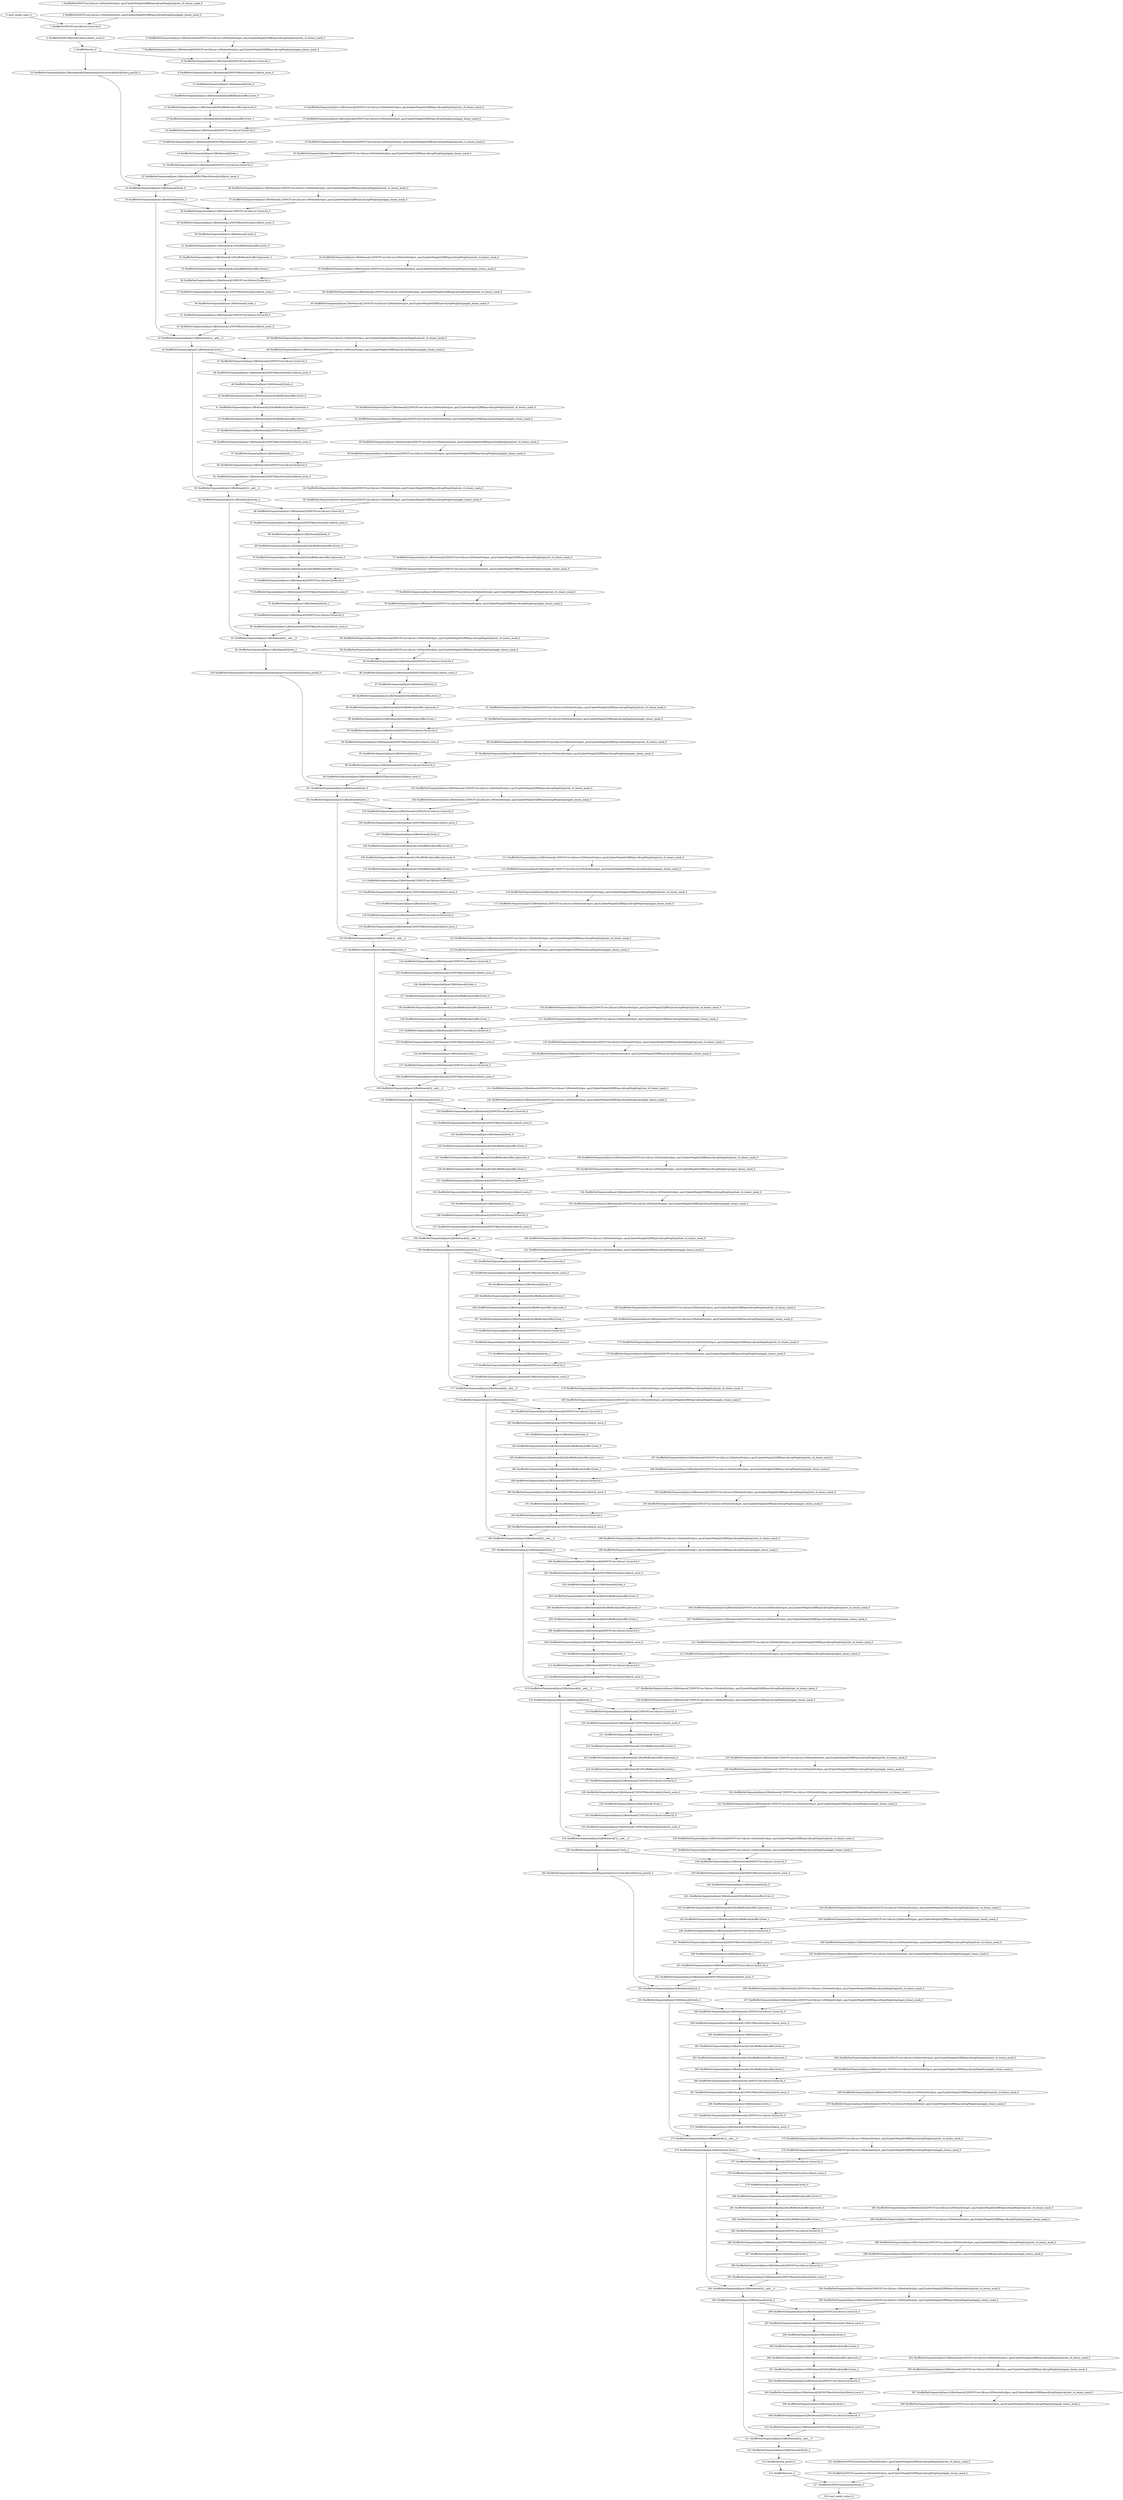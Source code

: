 strict digraph  {
"0 /nncf_model_input_0" [id=0, type=nncf_model_input];
"1 ShuffleNet/NNCFConv2d[conv1]/ModuleDict[pre_ops]/UpdateWeight[0]/RBSparsifyingWeight[op]/calc_rb_binary_mask_0" [id=1, type=calc_rb_binary_mask];
"2 ShuffleNet/NNCFConv2d[conv1]/ModuleDict[pre_ops]/UpdateWeight[0]/RBSparsifyingWeight[op]/apply_binary_mask_0" [id=2, type=apply_binary_mask];
"3 ShuffleNet/NNCFConv2d[conv1]/conv2d_0" [id=3, type=conv2d];
"4 ShuffleNet/NNCFBatchNorm[bn1]/batch_norm_0" [id=4, type=batch_norm];
"5 ShuffleNet/relu_0" [id=5, type=relu];
"6 ShuffleNet/Sequential[layer1]/Bottleneck[0]/NNCFConv2d[conv1]/ModuleDict[pre_ops]/UpdateWeight[0]/RBSparsifyingWeight[op]/calc_rb_binary_mask_0" [id=6, type=calc_rb_binary_mask];
"7 ShuffleNet/Sequential[layer1]/Bottleneck[0]/NNCFConv2d[conv1]/ModuleDict[pre_ops]/UpdateWeight[0]/RBSparsifyingWeight[op]/apply_binary_mask_0" [id=7, type=apply_binary_mask];
"8 ShuffleNet/Sequential[layer1]/Bottleneck[0]/NNCFConv2d[conv1]/conv2d_0" [id=8, type=conv2d];
"9 ShuffleNet/Sequential[layer1]/Bottleneck[0]/NNCFBatchNorm[bn1]/batch_norm_0" [id=9, type=batch_norm];
"10 ShuffleNet/Sequential[layer1]/Bottleneck[0]/relu_0" [id=10, type=relu];
"11 ShuffleNet/Sequential[layer1]/Bottleneck[0]/ShuffleBlock[shuffle1]/view_0" [id=11, type=view];
"12 ShuffleNet/Sequential[layer1]/Bottleneck[0]/ShuffleBlock[shuffle1]/permute_0" [id=12, type=permute];
"13 ShuffleNet/Sequential[layer1]/Bottleneck[0]/ShuffleBlock[shuffle1]/view_1" [id=13, type=view];
"14 ShuffleNet/Sequential[layer1]/Bottleneck[0]/NNCFConv2d[conv2]/ModuleDict[pre_ops]/UpdateWeight[0]/RBSparsifyingWeight[op]/calc_rb_binary_mask_0" [id=14, type=calc_rb_binary_mask];
"15 ShuffleNet/Sequential[layer1]/Bottleneck[0]/NNCFConv2d[conv2]/ModuleDict[pre_ops]/UpdateWeight[0]/RBSparsifyingWeight[op]/apply_binary_mask_0" [id=15, type=apply_binary_mask];
"16 ShuffleNet/Sequential[layer1]/Bottleneck[0]/NNCFConv2d[conv2]/conv2d_0" [id=16, type=conv2d];
"17 ShuffleNet/Sequential[layer1]/Bottleneck[0]/NNCFBatchNorm[bn2]/batch_norm_0" [id=17, type=batch_norm];
"18 ShuffleNet/Sequential[layer1]/Bottleneck[0]/relu_1" [id=18, type=relu];
"19 ShuffleNet/Sequential[layer1]/Bottleneck[0]/NNCFConv2d[conv3]/ModuleDict[pre_ops]/UpdateWeight[0]/RBSparsifyingWeight[op]/calc_rb_binary_mask_0" [id=19, type=calc_rb_binary_mask];
"20 ShuffleNet/Sequential[layer1]/Bottleneck[0]/NNCFConv2d[conv3]/ModuleDict[pre_ops]/UpdateWeight[0]/RBSparsifyingWeight[op]/apply_binary_mask_0" [id=20, type=apply_binary_mask];
"21 ShuffleNet/Sequential[layer1]/Bottleneck[0]/NNCFConv2d[conv3]/conv2d_0" [id=21, type=conv2d];
"22 ShuffleNet/Sequential[layer1]/Bottleneck[0]/NNCFBatchNorm[bn3]/batch_norm_0" [id=22, type=batch_norm];
"23 ShuffleNet/Sequential[layer1]/Bottleneck[0]/Sequential[shortcut]/AvgPool2d[0]/avg_pool2d_0" [id=23, type=avg_pool2d];
"24 ShuffleNet/Sequential[layer1]/Bottleneck[0]/cat_0" [id=24, type=cat];
"25 ShuffleNet/Sequential[layer1]/Bottleneck[0]/relu_2" [id=25, type=relu];
"26 ShuffleNet/Sequential[layer1]/Bottleneck[1]/NNCFConv2d[conv1]/ModuleDict[pre_ops]/UpdateWeight[0]/RBSparsifyingWeight[op]/calc_rb_binary_mask_0" [id=26, type=calc_rb_binary_mask];
"27 ShuffleNet/Sequential[layer1]/Bottleneck[1]/NNCFConv2d[conv1]/ModuleDict[pre_ops]/UpdateWeight[0]/RBSparsifyingWeight[op]/apply_binary_mask_0" [id=27, type=apply_binary_mask];
"28 ShuffleNet/Sequential[layer1]/Bottleneck[1]/NNCFConv2d[conv1]/conv2d_0" [id=28, type=conv2d];
"29 ShuffleNet/Sequential[layer1]/Bottleneck[1]/NNCFBatchNorm[bn1]/batch_norm_0" [id=29, type=batch_norm];
"30 ShuffleNet/Sequential[layer1]/Bottleneck[1]/relu_0" [id=30, type=relu];
"31 ShuffleNet/Sequential[layer1]/Bottleneck[1]/ShuffleBlock[shuffle1]/view_0" [id=31, type=view];
"32 ShuffleNet/Sequential[layer1]/Bottleneck[1]/ShuffleBlock[shuffle1]/permute_0" [id=32, type=permute];
"33 ShuffleNet/Sequential[layer1]/Bottleneck[1]/ShuffleBlock[shuffle1]/view_1" [id=33, type=view];
"34 ShuffleNet/Sequential[layer1]/Bottleneck[1]/NNCFConv2d[conv2]/ModuleDict[pre_ops]/UpdateWeight[0]/RBSparsifyingWeight[op]/calc_rb_binary_mask_0" [id=34, type=calc_rb_binary_mask];
"35 ShuffleNet/Sequential[layer1]/Bottleneck[1]/NNCFConv2d[conv2]/ModuleDict[pre_ops]/UpdateWeight[0]/RBSparsifyingWeight[op]/apply_binary_mask_0" [id=35, type=apply_binary_mask];
"36 ShuffleNet/Sequential[layer1]/Bottleneck[1]/NNCFConv2d[conv2]/conv2d_0" [id=36, type=conv2d];
"37 ShuffleNet/Sequential[layer1]/Bottleneck[1]/NNCFBatchNorm[bn2]/batch_norm_0" [id=37, type=batch_norm];
"38 ShuffleNet/Sequential[layer1]/Bottleneck[1]/relu_1" [id=38, type=relu];
"39 ShuffleNet/Sequential[layer1]/Bottleneck[1]/NNCFConv2d[conv3]/ModuleDict[pre_ops]/UpdateWeight[0]/RBSparsifyingWeight[op]/calc_rb_binary_mask_0" [id=39, type=calc_rb_binary_mask];
"40 ShuffleNet/Sequential[layer1]/Bottleneck[1]/NNCFConv2d[conv3]/ModuleDict[pre_ops]/UpdateWeight[0]/RBSparsifyingWeight[op]/apply_binary_mask_0" [id=40, type=apply_binary_mask];
"41 ShuffleNet/Sequential[layer1]/Bottleneck[1]/NNCFConv2d[conv3]/conv2d_0" [id=41, type=conv2d];
"42 ShuffleNet/Sequential[layer1]/Bottleneck[1]/NNCFBatchNorm[bn3]/batch_norm_0" [id=42, type=batch_norm];
"43 ShuffleNet/Sequential[layer1]/Bottleneck[1]/__add___0" [id=43, type=__add__];
"44 ShuffleNet/Sequential[layer1]/Bottleneck[1]/relu_2" [id=44, type=relu];
"45 ShuffleNet/Sequential[layer1]/Bottleneck[2]/NNCFConv2d[conv1]/ModuleDict[pre_ops]/UpdateWeight[0]/RBSparsifyingWeight[op]/calc_rb_binary_mask_0" [id=45, type=calc_rb_binary_mask];
"46 ShuffleNet/Sequential[layer1]/Bottleneck[2]/NNCFConv2d[conv1]/ModuleDict[pre_ops]/UpdateWeight[0]/RBSparsifyingWeight[op]/apply_binary_mask_0" [id=46, type=apply_binary_mask];
"47 ShuffleNet/Sequential[layer1]/Bottleneck[2]/NNCFConv2d[conv1]/conv2d_0" [id=47, type=conv2d];
"48 ShuffleNet/Sequential[layer1]/Bottleneck[2]/NNCFBatchNorm[bn1]/batch_norm_0" [id=48, type=batch_norm];
"49 ShuffleNet/Sequential[layer1]/Bottleneck[2]/relu_0" [id=49, type=relu];
"50 ShuffleNet/Sequential[layer1]/Bottleneck[2]/ShuffleBlock[shuffle1]/view_0" [id=50, type=view];
"51 ShuffleNet/Sequential[layer1]/Bottleneck[2]/ShuffleBlock[shuffle1]/permute_0" [id=51, type=permute];
"52 ShuffleNet/Sequential[layer1]/Bottleneck[2]/ShuffleBlock[shuffle1]/view_1" [id=52, type=view];
"53 ShuffleNet/Sequential[layer1]/Bottleneck[2]/NNCFConv2d[conv2]/ModuleDict[pre_ops]/UpdateWeight[0]/RBSparsifyingWeight[op]/calc_rb_binary_mask_0" [id=53, type=calc_rb_binary_mask];
"54 ShuffleNet/Sequential[layer1]/Bottleneck[2]/NNCFConv2d[conv2]/ModuleDict[pre_ops]/UpdateWeight[0]/RBSparsifyingWeight[op]/apply_binary_mask_0" [id=54, type=apply_binary_mask];
"55 ShuffleNet/Sequential[layer1]/Bottleneck[2]/NNCFConv2d[conv2]/conv2d_0" [id=55, type=conv2d];
"56 ShuffleNet/Sequential[layer1]/Bottleneck[2]/NNCFBatchNorm[bn2]/batch_norm_0" [id=56, type=batch_norm];
"57 ShuffleNet/Sequential[layer1]/Bottleneck[2]/relu_1" [id=57, type=relu];
"58 ShuffleNet/Sequential[layer1]/Bottleneck[2]/NNCFConv2d[conv3]/ModuleDict[pre_ops]/UpdateWeight[0]/RBSparsifyingWeight[op]/calc_rb_binary_mask_0" [id=58, type=calc_rb_binary_mask];
"59 ShuffleNet/Sequential[layer1]/Bottleneck[2]/NNCFConv2d[conv3]/ModuleDict[pre_ops]/UpdateWeight[0]/RBSparsifyingWeight[op]/apply_binary_mask_0" [id=59, type=apply_binary_mask];
"60 ShuffleNet/Sequential[layer1]/Bottleneck[2]/NNCFConv2d[conv3]/conv2d_0" [id=60, type=conv2d];
"61 ShuffleNet/Sequential[layer1]/Bottleneck[2]/NNCFBatchNorm[bn3]/batch_norm_0" [id=61, type=batch_norm];
"62 ShuffleNet/Sequential[layer1]/Bottleneck[2]/__add___0" [id=62, type=__add__];
"63 ShuffleNet/Sequential[layer1]/Bottleneck[2]/relu_2" [id=63, type=relu];
"64 ShuffleNet/Sequential[layer1]/Bottleneck[3]/NNCFConv2d[conv1]/ModuleDict[pre_ops]/UpdateWeight[0]/RBSparsifyingWeight[op]/calc_rb_binary_mask_0" [id=64, type=calc_rb_binary_mask];
"65 ShuffleNet/Sequential[layer1]/Bottleneck[3]/NNCFConv2d[conv1]/ModuleDict[pre_ops]/UpdateWeight[0]/RBSparsifyingWeight[op]/apply_binary_mask_0" [id=65, type=apply_binary_mask];
"66 ShuffleNet/Sequential[layer1]/Bottleneck[3]/NNCFConv2d[conv1]/conv2d_0" [id=66, type=conv2d];
"67 ShuffleNet/Sequential[layer1]/Bottleneck[3]/NNCFBatchNorm[bn1]/batch_norm_0" [id=67, type=batch_norm];
"68 ShuffleNet/Sequential[layer1]/Bottleneck[3]/relu_0" [id=68, type=relu];
"69 ShuffleNet/Sequential[layer1]/Bottleneck[3]/ShuffleBlock[shuffle1]/view_0" [id=69, type=view];
"70 ShuffleNet/Sequential[layer1]/Bottleneck[3]/ShuffleBlock[shuffle1]/permute_0" [id=70, type=permute];
"71 ShuffleNet/Sequential[layer1]/Bottleneck[3]/ShuffleBlock[shuffle1]/view_1" [id=71, type=view];
"72 ShuffleNet/Sequential[layer1]/Bottleneck[3]/NNCFConv2d[conv2]/ModuleDict[pre_ops]/UpdateWeight[0]/RBSparsifyingWeight[op]/calc_rb_binary_mask_0" [id=72, type=calc_rb_binary_mask];
"73 ShuffleNet/Sequential[layer1]/Bottleneck[3]/NNCFConv2d[conv2]/ModuleDict[pre_ops]/UpdateWeight[0]/RBSparsifyingWeight[op]/apply_binary_mask_0" [id=73, type=apply_binary_mask];
"74 ShuffleNet/Sequential[layer1]/Bottleneck[3]/NNCFConv2d[conv2]/conv2d_0" [id=74, type=conv2d];
"75 ShuffleNet/Sequential[layer1]/Bottleneck[3]/NNCFBatchNorm[bn2]/batch_norm_0" [id=75, type=batch_norm];
"76 ShuffleNet/Sequential[layer1]/Bottleneck[3]/relu_1" [id=76, type=relu];
"77 ShuffleNet/Sequential[layer1]/Bottleneck[3]/NNCFConv2d[conv3]/ModuleDict[pre_ops]/UpdateWeight[0]/RBSparsifyingWeight[op]/calc_rb_binary_mask_0" [id=77, type=calc_rb_binary_mask];
"78 ShuffleNet/Sequential[layer1]/Bottleneck[3]/NNCFConv2d[conv3]/ModuleDict[pre_ops]/UpdateWeight[0]/RBSparsifyingWeight[op]/apply_binary_mask_0" [id=78, type=apply_binary_mask];
"79 ShuffleNet/Sequential[layer1]/Bottleneck[3]/NNCFConv2d[conv3]/conv2d_0" [id=79, type=conv2d];
"80 ShuffleNet/Sequential[layer1]/Bottleneck[3]/NNCFBatchNorm[bn3]/batch_norm_0" [id=80, type=batch_norm];
"81 ShuffleNet/Sequential[layer1]/Bottleneck[3]/__add___0" [id=81, type=__add__];
"82 ShuffleNet/Sequential[layer1]/Bottleneck[3]/relu_2" [id=82, type=relu];
"83 ShuffleNet/Sequential[layer2]/Bottleneck[0]/NNCFConv2d[conv1]/ModuleDict[pre_ops]/UpdateWeight[0]/RBSparsifyingWeight[op]/calc_rb_binary_mask_0" [id=83, type=calc_rb_binary_mask];
"84 ShuffleNet/Sequential[layer2]/Bottleneck[0]/NNCFConv2d[conv1]/ModuleDict[pre_ops]/UpdateWeight[0]/RBSparsifyingWeight[op]/apply_binary_mask_0" [id=84, type=apply_binary_mask];
"85 ShuffleNet/Sequential[layer2]/Bottleneck[0]/NNCFConv2d[conv1]/conv2d_0" [id=85, type=conv2d];
"86 ShuffleNet/Sequential[layer2]/Bottleneck[0]/NNCFBatchNorm[bn1]/batch_norm_0" [id=86, type=batch_norm];
"87 ShuffleNet/Sequential[layer2]/Bottleneck[0]/relu_0" [id=87, type=relu];
"88 ShuffleNet/Sequential[layer2]/Bottleneck[0]/ShuffleBlock[shuffle1]/view_0" [id=88, type=view];
"89 ShuffleNet/Sequential[layer2]/Bottleneck[0]/ShuffleBlock[shuffle1]/permute_0" [id=89, type=permute];
"90 ShuffleNet/Sequential[layer2]/Bottleneck[0]/ShuffleBlock[shuffle1]/view_1" [id=90, type=view];
"91 ShuffleNet/Sequential[layer2]/Bottleneck[0]/NNCFConv2d[conv2]/ModuleDict[pre_ops]/UpdateWeight[0]/RBSparsifyingWeight[op]/calc_rb_binary_mask_0" [id=91, type=calc_rb_binary_mask];
"92 ShuffleNet/Sequential[layer2]/Bottleneck[0]/NNCFConv2d[conv2]/ModuleDict[pre_ops]/UpdateWeight[0]/RBSparsifyingWeight[op]/apply_binary_mask_0" [id=92, type=apply_binary_mask];
"93 ShuffleNet/Sequential[layer2]/Bottleneck[0]/NNCFConv2d[conv2]/conv2d_0" [id=93, type=conv2d];
"94 ShuffleNet/Sequential[layer2]/Bottleneck[0]/NNCFBatchNorm[bn2]/batch_norm_0" [id=94, type=batch_norm];
"95 ShuffleNet/Sequential[layer2]/Bottleneck[0]/relu_1" [id=95, type=relu];
"96 ShuffleNet/Sequential[layer2]/Bottleneck[0]/NNCFConv2d[conv3]/ModuleDict[pre_ops]/UpdateWeight[0]/RBSparsifyingWeight[op]/calc_rb_binary_mask_0" [id=96, type=calc_rb_binary_mask];
"97 ShuffleNet/Sequential[layer2]/Bottleneck[0]/NNCFConv2d[conv3]/ModuleDict[pre_ops]/UpdateWeight[0]/RBSparsifyingWeight[op]/apply_binary_mask_0" [id=97, type=apply_binary_mask];
"98 ShuffleNet/Sequential[layer2]/Bottleneck[0]/NNCFConv2d[conv3]/conv2d_0" [id=98, type=conv2d];
"99 ShuffleNet/Sequential[layer2]/Bottleneck[0]/NNCFBatchNorm[bn3]/batch_norm_0" [id=99, type=batch_norm];
"100 ShuffleNet/Sequential[layer2]/Bottleneck[0]/Sequential[shortcut]/AvgPool2d[0]/avg_pool2d_0" [id=100, type=avg_pool2d];
"101 ShuffleNet/Sequential[layer2]/Bottleneck[0]/cat_0" [id=101, type=cat];
"102 ShuffleNet/Sequential[layer2]/Bottleneck[0]/relu_2" [id=102, type=relu];
"103 ShuffleNet/Sequential[layer2]/Bottleneck[1]/NNCFConv2d[conv1]/ModuleDict[pre_ops]/UpdateWeight[0]/RBSparsifyingWeight[op]/calc_rb_binary_mask_0" [id=103, type=calc_rb_binary_mask];
"104 ShuffleNet/Sequential[layer2]/Bottleneck[1]/NNCFConv2d[conv1]/ModuleDict[pre_ops]/UpdateWeight[0]/RBSparsifyingWeight[op]/apply_binary_mask_0" [id=104, type=apply_binary_mask];
"105 ShuffleNet/Sequential[layer2]/Bottleneck[1]/NNCFConv2d[conv1]/conv2d_0" [id=105, type=conv2d];
"106 ShuffleNet/Sequential[layer2]/Bottleneck[1]/NNCFBatchNorm[bn1]/batch_norm_0" [id=106, type=batch_norm];
"107 ShuffleNet/Sequential[layer2]/Bottleneck[1]/relu_0" [id=107, type=relu];
"108 ShuffleNet/Sequential[layer2]/Bottleneck[1]/ShuffleBlock[shuffle1]/view_0" [id=108, type=view];
"109 ShuffleNet/Sequential[layer2]/Bottleneck[1]/ShuffleBlock[shuffle1]/permute_0" [id=109, type=permute];
"110 ShuffleNet/Sequential[layer2]/Bottleneck[1]/ShuffleBlock[shuffle1]/view_1" [id=110, type=view];
"111 ShuffleNet/Sequential[layer2]/Bottleneck[1]/NNCFConv2d[conv2]/ModuleDict[pre_ops]/UpdateWeight[0]/RBSparsifyingWeight[op]/calc_rb_binary_mask_0" [id=111, type=calc_rb_binary_mask];
"112 ShuffleNet/Sequential[layer2]/Bottleneck[1]/NNCFConv2d[conv2]/ModuleDict[pre_ops]/UpdateWeight[0]/RBSparsifyingWeight[op]/apply_binary_mask_0" [id=112, type=apply_binary_mask];
"113 ShuffleNet/Sequential[layer2]/Bottleneck[1]/NNCFConv2d[conv2]/conv2d_0" [id=113, type=conv2d];
"114 ShuffleNet/Sequential[layer2]/Bottleneck[1]/NNCFBatchNorm[bn2]/batch_norm_0" [id=114, type=batch_norm];
"115 ShuffleNet/Sequential[layer2]/Bottleneck[1]/relu_1" [id=115, type=relu];
"116 ShuffleNet/Sequential[layer2]/Bottleneck[1]/NNCFConv2d[conv3]/ModuleDict[pre_ops]/UpdateWeight[0]/RBSparsifyingWeight[op]/calc_rb_binary_mask_0" [id=116, type=calc_rb_binary_mask];
"117 ShuffleNet/Sequential[layer2]/Bottleneck[1]/NNCFConv2d[conv3]/ModuleDict[pre_ops]/UpdateWeight[0]/RBSparsifyingWeight[op]/apply_binary_mask_0" [id=117, type=apply_binary_mask];
"118 ShuffleNet/Sequential[layer2]/Bottleneck[1]/NNCFConv2d[conv3]/conv2d_0" [id=118, type=conv2d];
"119 ShuffleNet/Sequential[layer2]/Bottleneck[1]/NNCFBatchNorm[bn3]/batch_norm_0" [id=119, type=batch_norm];
"120 ShuffleNet/Sequential[layer2]/Bottleneck[1]/__add___0" [id=120, type=__add__];
"121 ShuffleNet/Sequential[layer2]/Bottleneck[1]/relu_2" [id=121, type=relu];
"122 ShuffleNet/Sequential[layer2]/Bottleneck[2]/NNCFConv2d[conv1]/ModuleDict[pre_ops]/UpdateWeight[0]/RBSparsifyingWeight[op]/calc_rb_binary_mask_0" [id=122, type=calc_rb_binary_mask];
"123 ShuffleNet/Sequential[layer2]/Bottleneck[2]/NNCFConv2d[conv1]/ModuleDict[pre_ops]/UpdateWeight[0]/RBSparsifyingWeight[op]/apply_binary_mask_0" [id=123, type=apply_binary_mask];
"124 ShuffleNet/Sequential[layer2]/Bottleneck[2]/NNCFConv2d[conv1]/conv2d_0" [id=124, type=conv2d];
"125 ShuffleNet/Sequential[layer2]/Bottleneck[2]/NNCFBatchNorm[bn1]/batch_norm_0" [id=125, type=batch_norm];
"126 ShuffleNet/Sequential[layer2]/Bottleneck[2]/relu_0" [id=126, type=relu];
"127 ShuffleNet/Sequential[layer2]/Bottleneck[2]/ShuffleBlock[shuffle1]/view_0" [id=127, type=view];
"128 ShuffleNet/Sequential[layer2]/Bottleneck[2]/ShuffleBlock[shuffle1]/permute_0" [id=128, type=permute];
"129 ShuffleNet/Sequential[layer2]/Bottleneck[2]/ShuffleBlock[shuffle1]/view_1" [id=129, type=view];
"130 ShuffleNet/Sequential[layer2]/Bottleneck[2]/NNCFConv2d[conv2]/ModuleDict[pre_ops]/UpdateWeight[0]/RBSparsifyingWeight[op]/calc_rb_binary_mask_0" [id=130, type=calc_rb_binary_mask];
"131 ShuffleNet/Sequential[layer2]/Bottleneck[2]/NNCFConv2d[conv2]/ModuleDict[pre_ops]/UpdateWeight[0]/RBSparsifyingWeight[op]/apply_binary_mask_0" [id=131, type=apply_binary_mask];
"132 ShuffleNet/Sequential[layer2]/Bottleneck[2]/NNCFConv2d[conv2]/conv2d_0" [id=132, type=conv2d];
"133 ShuffleNet/Sequential[layer2]/Bottleneck[2]/NNCFBatchNorm[bn2]/batch_norm_0" [id=133, type=batch_norm];
"134 ShuffleNet/Sequential[layer2]/Bottleneck[2]/relu_1" [id=134, type=relu];
"135 ShuffleNet/Sequential[layer2]/Bottleneck[2]/NNCFConv2d[conv3]/ModuleDict[pre_ops]/UpdateWeight[0]/RBSparsifyingWeight[op]/calc_rb_binary_mask_0" [id=135, type=calc_rb_binary_mask];
"136 ShuffleNet/Sequential[layer2]/Bottleneck[2]/NNCFConv2d[conv3]/ModuleDict[pre_ops]/UpdateWeight[0]/RBSparsifyingWeight[op]/apply_binary_mask_0" [id=136, type=apply_binary_mask];
"137 ShuffleNet/Sequential[layer2]/Bottleneck[2]/NNCFConv2d[conv3]/conv2d_0" [id=137, type=conv2d];
"138 ShuffleNet/Sequential[layer2]/Bottleneck[2]/NNCFBatchNorm[bn3]/batch_norm_0" [id=138, type=batch_norm];
"139 ShuffleNet/Sequential[layer2]/Bottleneck[2]/__add___0" [id=139, type=__add__];
"140 ShuffleNet/Sequential[layer2]/Bottleneck[2]/relu_2" [id=140, type=relu];
"141 ShuffleNet/Sequential[layer2]/Bottleneck[3]/NNCFConv2d[conv1]/ModuleDict[pre_ops]/UpdateWeight[0]/RBSparsifyingWeight[op]/calc_rb_binary_mask_0" [id=141, type=calc_rb_binary_mask];
"142 ShuffleNet/Sequential[layer2]/Bottleneck[3]/NNCFConv2d[conv1]/ModuleDict[pre_ops]/UpdateWeight[0]/RBSparsifyingWeight[op]/apply_binary_mask_0" [id=142, type=apply_binary_mask];
"143 ShuffleNet/Sequential[layer2]/Bottleneck[3]/NNCFConv2d[conv1]/conv2d_0" [id=143, type=conv2d];
"144 ShuffleNet/Sequential[layer2]/Bottleneck[3]/NNCFBatchNorm[bn1]/batch_norm_0" [id=144, type=batch_norm];
"145 ShuffleNet/Sequential[layer2]/Bottleneck[3]/relu_0" [id=145, type=relu];
"146 ShuffleNet/Sequential[layer2]/Bottleneck[3]/ShuffleBlock[shuffle1]/view_0" [id=146, type=view];
"147 ShuffleNet/Sequential[layer2]/Bottleneck[3]/ShuffleBlock[shuffle1]/permute_0" [id=147, type=permute];
"148 ShuffleNet/Sequential[layer2]/Bottleneck[3]/ShuffleBlock[shuffle1]/view_1" [id=148, type=view];
"149 ShuffleNet/Sequential[layer2]/Bottleneck[3]/NNCFConv2d[conv2]/ModuleDict[pre_ops]/UpdateWeight[0]/RBSparsifyingWeight[op]/calc_rb_binary_mask_0" [id=149, type=calc_rb_binary_mask];
"150 ShuffleNet/Sequential[layer2]/Bottleneck[3]/NNCFConv2d[conv2]/ModuleDict[pre_ops]/UpdateWeight[0]/RBSparsifyingWeight[op]/apply_binary_mask_0" [id=150, type=apply_binary_mask];
"151 ShuffleNet/Sequential[layer2]/Bottleneck[3]/NNCFConv2d[conv2]/conv2d_0" [id=151, type=conv2d];
"152 ShuffleNet/Sequential[layer2]/Bottleneck[3]/NNCFBatchNorm[bn2]/batch_norm_0" [id=152, type=batch_norm];
"153 ShuffleNet/Sequential[layer2]/Bottleneck[3]/relu_1" [id=153, type=relu];
"154 ShuffleNet/Sequential[layer2]/Bottleneck[3]/NNCFConv2d[conv3]/ModuleDict[pre_ops]/UpdateWeight[0]/RBSparsifyingWeight[op]/calc_rb_binary_mask_0" [id=154, type=calc_rb_binary_mask];
"155 ShuffleNet/Sequential[layer2]/Bottleneck[3]/NNCFConv2d[conv3]/ModuleDict[pre_ops]/UpdateWeight[0]/RBSparsifyingWeight[op]/apply_binary_mask_0" [id=155, type=apply_binary_mask];
"156 ShuffleNet/Sequential[layer2]/Bottleneck[3]/NNCFConv2d[conv3]/conv2d_0" [id=156, type=conv2d];
"157 ShuffleNet/Sequential[layer2]/Bottleneck[3]/NNCFBatchNorm[bn3]/batch_norm_0" [id=157, type=batch_norm];
"158 ShuffleNet/Sequential[layer2]/Bottleneck[3]/__add___0" [id=158, type=__add__];
"159 ShuffleNet/Sequential[layer2]/Bottleneck[3]/relu_2" [id=159, type=relu];
"160 ShuffleNet/Sequential[layer2]/Bottleneck[4]/NNCFConv2d[conv1]/ModuleDict[pre_ops]/UpdateWeight[0]/RBSparsifyingWeight[op]/calc_rb_binary_mask_0" [id=160, type=calc_rb_binary_mask];
"161 ShuffleNet/Sequential[layer2]/Bottleneck[4]/NNCFConv2d[conv1]/ModuleDict[pre_ops]/UpdateWeight[0]/RBSparsifyingWeight[op]/apply_binary_mask_0" [id=161, type=apply_binary_mask];
"162 ShuffleNet/Sequential[layer2]/Bottleneck[4]/NNCFConv2d[conv1]/conv2d_0" [id=162, type=conv2d];
"163 ShuffleNet/Sequential[layer2]/Bottleneck[4]/NNCFBatchNorm[bn1]/batch_norm_0" [id=163, type=batch_norm];
"164 ShuffleNet/Sequential[layer2]/Bottleneck[4]/relu_0" [id=164, type=relu];
"165 ShuffleNet/Sequential[layer2]/Bottleneck[4]/ShuffleBlock[shuffle1]/view_0" [id=165, type=view];
"166 ShuffleNet/Sequential[layer2]/Bottleneck[4]/ShuffleBlock[shuffle1]/permute_0" [id=166, type=permute];
"167 ShuffleNet/Sequential[layer2]/Bottleneck[4]/ShuffleBlock[shuffle1]/view_1" [id=167, type=view];
"168 ShuffleNet/Sequential[layer2]/Bottleneck[4]/NNCFConv2d[conv2]/ModuleDict[pre_ops]/UpdateWeight[0]/RBSparsifyingWeight[op]/calc_rb_binary_mask_0" [id=168, type=calc_rb_binary_mask];
"169 ShuffleNet/Sequential[layer2]/Bottleneck[4]/NNCFConv2d[conv2]/ModuleDict[pre_ops]/UpdateWeight[0]/RBSparsifyingWeight[op]/apply_binary_mask_0" [id=169, type=apply_binary_mask];
"170 ShuffleNet/Sequential[layer2]/Bottleneck[4]/NNCFConv2d[conv2]/conv2d_0" [id=170, type=conv2d];
"171 ShuffleNet/Sequential[layer2]/Bottleneck[4]/NNCFBatchNorm[bn2]/batch_norm_0" [id=171, type=batch_norm];
"172 ShuffleNet/Sequential[layer2]/Bottleneck[4]/relu_1" [id=172, type=relu];
"173 ShuffleNet/Sequential[layer2]/Bottleneck[4]/NNCFConv2d[conv3]/ModuleDict[pre_ops]/UpdateWeight[0]/RBSparsifyingWeight[op]/calc_rb_binary_mask_0" [id=173, type=calc_rb_binary_mask];
"174 ShuffleNet/Sequential[layer2]/Bottleneck[4]/NNCFConv2d[conv3]/ModuleDict[pre_ops]/UpdateWeight[0]/RBSparsifyingWeight[op]/apply_binary_mask_0" [id=174, type=apply_binary_mask];
"175 ShuffleNet/Sequential[layer2]/Bottleneck[4]/NNCFConv2d[conv3]/conv2d_0" [id=175, type=conv2d];
"176 ShuffleNet/Sequential[layer2]/Bottleneck[4]/NNCFBatchNorm[bn3]/batch_norm_0" [id=176, type=batch_norm];
"177 ShuffleNet/Sequential[layer2]/Bottleneck[4]/__add___0" [id=177, type=__add__];
"178 ShuffleNet/Sequential[layer2]/Bottleneck[4]/relu_2" [id=178, type=relu];
"179 ShuffleNet/Sequential[layer2]/Bottleneck[5]/NNCFConv2d[conv1]/ModuleDict[pre_ops]/UpdateWeight[0]/RBSparsifyingWeight[op]/calc_rb_binary_mask_0" [id=179, type=calc_rb_binary_mask];
"180 ShuffleNet/Sequential[layer2]/Bottleneck[5]/NNCFConv2d[conv1]/ModuleDict[pre_ops]/UpdateWeight[0]/RBSparsifyingWeight[op]/apply_binary_mask_0" [id=180, type=apply_binary_mask];
"181 ShuffleNet/Sequential[layer2]/Bottleneck[5]/NNCFConv2d[conv1]/conv2d_0" [id=181, type=conv2d];
"182 ShuffleNet/Sequential[layer2]/Bottleneck[5]/NNCFBatchNorm[bn1]/batch_norm_0" [id=182, type=batch_norm];
"183 ShuffleNet/Sequential[layer2]/Bottleneck[5]/relu_0" [id=183, type=relu];
"184 ShuffleNet/Sequential[layer2]/Bottleneck[5]/ShuffleBlock[shuffle1]/view_0" [id=184, type=view];
"185 ShuffleNet/Sequential[layer2]/Bottleneck[5]/ShuffleBlock[shuffle1]/permute_0" [id=185, type=permute];
"186 ShuffleNet/Sequential[layer2]/Bottleneck[5]/ShuffleBlock[shuffle1]/view_1" [id=186, type=view];
"187 ShuffleNet/Sequential[layer2]/Bottleneck[5]/NNCFConv2d[conv2]/ModuleDict[pre_ops]/UpdateWeight[0]/RBSparsifyingWeight[op]/calc_rb_binary_mask_0" [id=187, type=calc_rb_binary_mask];
"188 ShuffleNet/Sequential[layer2]/Bottleneck[5]/NNCFConv2d[conv2]/ModuleDict[pre_ops]/UpdateWeight[0]/RBSparsifyingWeight[op]/apply_binary_mask_0" [id=188, type=apply_binary_mask];
"189 ShuffleNet/Sequential[layer2]/Bottleneck[5]/NNCFConv2d[conv2]/conv2d_0" [id=189, type=conv2d];
"190 ShuffleNet/Sequential[layer2]/Bottleneck[5]/NNCFBatchNorm[bn2]/batch_norm_0" [id=190, type=batch_norm];
"191 ShuffleNet/Sequential[layer2]/Bottleneck[5]/relu_1" [id=191, type=relu];
"192 ShuffleNet/Sequential[layer2]/Bottleneck[5]/NNCFConv2d[conv3]/ModuleDict[pre_ops]/UpdateWeight[0]/RBSparsifyingWeight[op]/calc_rb_binary_mask_0" [id=192, type=calc_rb_binary_mask];
"193 ShuffleNet/Sequential[layer2]/Bottleneck[5]/NNCFConv2d[conv3]/ModuleDict[pre_ops]/UpdateWeight[0]/RBSparsifyingWeight[op]/apply_binary_mask_0" [id=193, type=apply_binary_mask];
"194 ShuffleNet/Sequential[layer2]/Bottleneck[5]/NNCFConv2d[conv3]/conv2d_0" [id=194, type=conv2d];
"195 ShuffleNet/Sequential[layer2]/Bottleneck[5]/NNCFBatchNorm[bn3]/batch_norm_0" [id=195, type=batch_norm];
"196 ShuffleNet/Sequential[layer2]/Bottleneck[5]/__add___0" [id=196, type=__add__];
"197 ShuffleNet/Sequential[layer2]/Bottleneck[5]/relu_2" [id=197, type=relu];
"198 ShuffleNet/Sequential[layer2]/Bottleneck[6]/NNCFConv2d[conv1]/ModuleDict[pre_ops]/UpdateWeight[0]/RBSparsifyingWeight[op]/calc_rb_binary_mask_0" [id=198, type=calc_rb_binary_mask];
"199 ShuffleNet/Sequential[layer2]/Bottleneck[6]/NNCFConv2d[conv1]/ModuleDict[pre_ops]/UpdateWeight[0]/RBSparsifyingWeight[op]/apply_binary_mask_0" [id=199, type=apply_binary_mask];
"200 ShuffleNet/Sequential[layer2]/Bottleneck[6]/NNCFConv2d[conv1]/conv2d_0" [id=200, type=conv2d];
"201 ShuffleNet/Sequential[layer2]/Bottleneck[6]/NNCFBatchNorm[bn1]/batch_norm_0" [id=201, type=batch_norm];
"202 ShuffleNet/Sequential[layer2]/Bottleneck[6]/relu_0" [id=202, type=relu];
"203 ShuffleNet/Sequential[layer2]/Bottleneck[6]/ShuffleBlock[shuffle1]/view_0" [id=203, type=view];
"204 ShuffleNet/Sequential[layer2]/Bottleneck[6]/ShuffleBlock[shuffle1]/permute_0" [id=204, type=permute];
"205 ShuffleNet/Sequential[layer2]/Bottleneck[6]/ShuffleBlock[shuffle1]/view_1" [id=205, type=view];
"206 ShuffleNet/Sequential[layer2]/Bottleneck[6]/NNCFConv2d[conv2]/ModuleDict[pre_ops]/UpdateWeight[0]/RBSparsifyingWeight[op]/calc_rb_binary_mask_0" [id=206, type=calc_rb_binary_mask];
"207 ShuffleNet/Sequential[layer2]/Bottleneck[6]/NNCFConv2d[conv2]/ModuleDict[pre_ops]/UpdateWeight[0]/RBSparsifyingWeight[op]/apply_binary_mask_0" [id=207, type=apply_binary_mask];
"208 ShuffleNet/Sequential[layer2]/Bottleneck[6]/NNCFConv2d[conv2]/conv2d_0" [id=208, type=conv2d];
"209 ShuffleNet/Sequential[layer2]/Bottleneck[6]/NNCFBatchNorm[bn2]/batch_norm_0" [id=209, type=batch_norm];
"210 ShuffleNet/Sequential[layer2]/Bottleneck[6]/relu_1" [id=210, type=relu];
"211 ShuffleNet/Sequential[layer2]/Bottleneck[6]/NNCFConv2d[conv3]/ModuleDict[pre_ops]/UpdateWeight[0]/RBSparsifyingWeight[op]/calc_rb_binary_mask_0" [id=211, type=calc_rb_binary_mask];
"212 ShuffleNet/Sequential[layer2]/Bottleneck[6]/NNCFConv2d[conv3]/ModuleDict[pre_ops]/UpdateWeight[0]/RBSparsifyingWeight[op]/apply_binary_mask_0" [id=212, type=apply_binary_mask];
"213 ShuffleNet/Sequential[layer2]/Bottleneck[6]/NNCFConv2d[conv3]/conv2d_0" [id=213, type=conv2d];
"214 ShuffleNet/Sequential[layer2]/Bottleneck[6]/NNCFBatchNorm[bn3]/batch_norm_0" [id=214, type=batch_norm];
"215 ShuffleNet/Sequential[layer2]/Bottleneck[6]/__add___0" [id=215, type=__add__];
"216 ShuffleNet/Sequential[layer2]/Bottleneck[6]/relu_2" [id=216, type=relu];
"217 ShuffleNet/Sequential[layer2]/Bottleneck[7]/NNCFConv2d[conv1]/ModuleDict[pre_ops]/UpdateWeight[0]/RBSparsifyingWeight[op]/calc_rb_binary_mask_0" [id=217, type=calc_rb_binary_mask];
"218 ShuffleNet/Sequential[layer2]/Bottleneck[7]/NNCFConv2d[conv1]/ModuleDict[pre_ops]/UpdateWeight[0]/RBSparsifyingWeight[op]/apply_binary_mask_0" [id=218, type=apply_binary_mask];
"219 ShuffleNet/Sequential[layer2]/Bottleneck[7]/NNCFConv2d[conv1]/conv2d_0" [id=219, type=conv2d];
"220 ShuffleNet/Sequential[layer2]/Bottleneck[7]/NNCFBatchNorm[bn1]/batch_norm_0" [id=220, type=batch_norm];
"221 ShuffleNet/Sequential[layer2]/Bottleneck[7]/relu_0" [id=221, type=relu];
"222 ShuffleNet/Sequential[layer2]/Bottleneck[7]/ShuffleBlock[shuffle1]/view_0" [id=222, type=view];
"223 ShuffleNet/Sequential[layer2]/Bottleneck[7]/ShuffleBlock[shuffle1]/permute_0" [id=223, type=permute];
"224 ShuffleNet/Sequential[layer2]/Bottleneck[7]/ShuffleBlock[shuffle1]/view_1" [id=224, type=view];
"225 ShuffleNet/Sequential[layer2]/Bottleneck[7]/NNCFConv2d[conv2]/ModuleDict[pre_ops]/UpdateWeight[0]/RBSparsifyingWeight[op]/calc_rb_binary_mask_0" [id=225, type=calc_rb_binary_mask];
"226 ShuffleNet/Sequential[layer2]/Bottleneck[7]/NNCFConv2d[conv2]/ModuleDict[pre_ops]/UpdateWeight[0]/RBSparsifyingWeight[op]/apply_binary_mask_0" [id=226, type=apply_binary_mask];
"227 ShuffleNet/Sequential[layer2]/Bottleneck[7]/NNCFConv2d[conv2]/conv2d_0" [id=227, type=conv2d];
"228 ShuffleNet/Sequential[layer2]/Bottleneck[7]/NNCFBatchNorm[bn2]/batch_norm_0" [id=228, type=batch_norm];
"229 ShuffleNet/Sequential[layer2]/Bottleneck[7]/relu_1" [id=229, type=relu];
"230 ShuffleNet/Sequential[layer2]/Bottleneck[7]/NNCFConv2d[conv3]/ModuleDict[pre_ops]/UpdateWeight[0]/RBSparsifyingWeight[op]/calc_rb_binary_mask_0" [id=230, type=calc_rb_binary_mask];
"231 ShuffleNet/Sequential[layer2]/Bottleneck[7]/NNCFConv2d[conv3]/ModuleDict[pre_ops]/UpdateWeight[0]/RBSparsifyingWeight[op]/apply_binary_mask_0" [id=231, type=apply_binary_mask];
"232 ShuffleNet/Sequential[layer2]/Bottleneck[7]/NNCFConv2d[conv3]/conv2d_0" [id=232, type=conv2d];
"233 ShuffleNet/Sequential[layer2]/Bottleneck[7]/NNCFBatchNorm[bn3]/batch_norm_0" [id=233, type=batch_norm];
"234 ShuffleNet/Sequential[layer2]/Bottleneck[7]/__add___0" [id=234, type=__add__];
"235 ShuffleNet/Sequential[layer2]/Bottleneck[7]/relu_2" [id=235, type=relu];
"236 ShuffleNet/Sequential[layer3]/Bottleneck[0]/NNCFConv2d[conv1]/ModuleDict[pre_ops]/UpdateWeight[0]/RBSparsifyingWeight[op]/calc_rb_binary_mask_0" [id=236, type=calc_rb_binary_mask];
"237 ShuffleNet/Sequential[layer3]/Bottleneck[0]/NNCFConv2d[conv1]/ModuleDict[pre_ops]/UpdateWeight[0]/RBSparsifyingWeight[op]/apply_binary_mask_0" [id=237, type=apply_binary_mask];
"238 ShuffleNet/Sequential[layer3]/Bottleneck[0]/NNCFConv2d[conv1]/conv2d_0" [id=238, type=conv2d];
"239 ShuffleNet/Sequential[layer3]/Bottleneck[0]/NNCFBatchNorm[bn1]/batch_norm_0" [id=239, type=batch_norm];
"240 ShuffleNet/Sequential[layer3]/Bottleneck[0]/relu_0" [id=240, type=relu];
"241 ShuffleNet/Sequential[layer3]/Bottleneck[0]/ShuffleBlock[shuffle1]/view_0" [id=241, type=view];
"242 ShuffleNet/Sequential[layer3]/Bottleneck[0]/ShuffleBlock[shuffle1]/permute_0" [id=242, type=permute];
"243 ShuffleNet/Sequential[layer3]/Bottleneck[0]/ShuffleBlock[shuffle1]/view_1" [id=243, type=view];
"244 ShuffleNet/Sequential[layer3]/Bottleneck[0]/NNCFConv2d[conv2]/ModuleDict[pre_ops]/UpdateWeight[0]/RBSparsifyingWeight[op]/calc_rb_binary_mask_0" [id=244, type=calc_rb_binary_mask];
"245 ShuffleNet/Sequential[layer3]/Bottleneck[0]/NNCFConv2d[conv2]/ModuleDict[pre_ops]/UpdateWeight[0]/RBSparsifyingWeight[op]/apply_binary_mask_0" [id=245, type=apply_binary_mask];
"246 ShuffleNet/Sequential[layer3]/Bottleneck[0]/NNCFConv2d[conv2]/conv2d_0" [id=246, type=conv2d];
"247 ShuffleNet/Sequential[layer3]/Bottleneck[0]/NNCFBatchNorm[bn2]/batch_norm_0" [id=247, type=batch_norm];
"248 ShuffleNet/Sequential[layer3]/Bottleneck[0]/relu_1" [id=248, type=relu];
"249 ShuffleNet/Sequential[layer3]/Bottleneck[0]/NNCFConv2d[conv3]/ModuleDict[pre_ops]/UpdateWeight[0]/RBSparsifyingWeight[op]/calc_rb_binary_mask_0" [id=249, type=calc_rb_binary_mask];
"250 ShuffleNet/Sequential[layer3]/Bottleneck[0]/NNCFConv2d[conv3]/ModuleDict[pre_ops]/UpdateWeight[0]/RBSparsifyingWeight[op]/apply_binary_mask_0" [id=250, type=apply_binary_mask];
"251 ShuffleNet/Sequential[layer3]/Bottleneck[0]/NNCFConv2d[conv3]/conv2d_0" [id=251, type=conv2d];
"252 ShuffleNet/Sequential[layer3]/Bottleneck[0]/NNCFBatchNorm[bn3]/batch_norm_0" [id=252, type=batch_norm];
"253 ShuffleNet/Sequential[layer3]/Bottleneck[0]/Sequential[shortcut]/AvgPool2d[0]/avg_pool2d_0" [id=253, type=avg_pool2d];
"254 ShuffleNet/Sequential[layer3]/Bottleneck[0]/cat_0" [id=254, type=cat];
"255 ShuffleNet/Sequential[layer3]/Bottleneck[0]/relu_2" [id=255, type=relu];
"256 ShuffleNet/Sequential[layer3]/Bottleneck[1]/NNCFConv2d[conv1]/ModuleDict[pre_ops]/UpdateWeight[0]/RBSparsifyingWeight[op]/calc_rb_binary_mask_0" [id=256, type=calc_rb_binary_mask];
"257 ShuffleNet/Sequential[layer3]/Bottleneck[1]/NNCFConv2d[conv1]/ModuleDict[pre_ops]/UpdateWeight[0]/RBSparsifyingWeight[op]/apply_binary_mask_0" [id=257, type=apply_binary_mask];
"258 ShuffleNet/Sequential[layer3]/Bottleneck[1]/NNCFConv2d[conv1]/conv2d_0" [id=258, type=conv2d];
"259 ShuffleNet/Sequential[layer3]/Bottleneck[1]/NNCFBatchNorm[bn1]/batch_norm_0" [id=259, type=batch_norm];
"260 ShuffleNet/Sequential[layer3]/Bottleneck[1]/relu_0" [id=260, type=relu];
"261 ShuffleNet/Sequential[layer3]/Bottleneck[1]/ShuffleBlock[shuffle1]/view_0" [id=261, type=view];
"262 ShuffleNet/Sequential[layer3]/Bottleneck[1]/ShuffleBlock[shuffle1]/permute_0" [id=262, type=permute];
"263 ShuffleNet/Sequential[layer3]/Bottleneck[1]/ShuffleBlock[shuffle1]/view_1" [id=263, type=view];
"264 ShuffleNet/Sequential[layer3]/Bottleneck[1]/NNCFConv2d[conv2]/ModuleDict[pre_ops]/UpdateWeight[0]/RBSparsifyingWeight[op]/calc_rb_binary_mask_0" [id=264, type=calc_rb_binary_mask];
"265 ShuffleNet/Sequential[layer3]/Bottleneck[1]/NNCFConv2d[conv2]/ModuleDict[pre_ops]/UpdateWeight[0]/RBSparsifyingWeight[op]/apply_binary_mask_0" [id=265, type=apply_binary_mask];
"266 ShuffleNet/Sequential[layer3]/Bottleneck[1]/NNCFConv2d[conv2]/conv2d_0" [id=266, type=conv2d];
"267 ShuffleNet/Sequential[layer3]/Bottleneck[1]/NNCFBatchNorm[bn2]/batch_norm_0" [id=267, type=batch_norm];
"268 ShuffleNet/Sequential[layer3]/Bottleneck[1]/relu_1" [id=268, type=relu];
"269 ShuffleNet/Sequential[layer3]/Bottleneck[1]/NNCFConv2d[conv3]/ModuleDict[pre_ops]/UpdateWeight[0]/RBSparsifyingWeight[op]/calc_rb_binary_mask_0" [id=269, type=calc_rb_binary_mask];
"270 ShuffleNet/Sequential[layer3]/Bottleneck[1]/NNCFConv2d[conv3]/ModuleDict[pre_ops]/UpdateWeight[0]/RBSparsifyingWeight[op]/apply_binary_mask_0" [id=270, type=apply_binary_mask];
"271 ShuffleNet/Sequential[layer3]/Bottleneck[1]/NNCFConv2d[conv3]/conv2d_0" [id=271, type=conv2d];
"272 ShuffleNet/Sequential[layer3]/Bottleneck[1]/NNCFBatchNorm[bn3]/batch_norm_0" [id=272, type=batch_norm];
"273 ShuffleNet/Sequential[layer3]/Bottleneck[1]/__add___0" [id=273, type=__add__];
"274 ShuffleNet/Sequential[layer3]/Bottleneck[1]/relu_2" [id=274, type=relu];
"275 ShuffleNet/Sequential[layer3]/Bottleneck[2]/NNCFConv2d[conv1]/ModuleDict[pre_ops]/UpdateWeight[0]/RBSparsifyingWeight[op]/calc_rb_binary_mask_0" [id=275, type=calc_rb_binary_mask];
"276 ShuffleNet/Sequential[layer3]/Bottleneck[2]/NNCFConv2d[conv1]/ModuleDict[pre_ops]/UpdateWeight[0]/RBSparsifyingWeight[op]/apply_binary_mask_0" [id=276, type=apply_binary_mask];
"277 ShuffleNet/Sequential[layer3]/Bottleneck[2]/NNCFConv2d[conv1]/conv2d_0" [id=277, type=conv2d];
"278 ShuffleNet/Sequential[layer3]/Bottleneck[2]/NNCFBatchNorm[bn1]/batch_norm_0" [id=278, type=batch_norm];
"279 ShuffleNet/Sequential[layer3]/Bottleneck[2]/relu_0" [id=279, type=relu];
"280 ShuffleNet/Sequential[layer3]/Bottleneck[2]/ShuffleBlock[shuffle1]/view_0" [id=280, type=view];
"281 ShuffleNet/Sequential[layer3]/Bottleneck[2]/ShuffleBlock[shuffle1]/permute_0" [id=281, type=permute];
"282 ShuffleNet/Sequential[layer3]/Bottleneck[2]/ShuffleBlock[shuffle1]/view_1" [id=282, type=view];
"283 ShuffleNet/Sequential[layer3]/Bottleneck[2]/NNCFConv2d[conv2]/ModuleDict[pre_ops]/UpdateWeight[0]/RBSparsifyingWeight[op]/calc_rb_binary_mask_0" [id=283, type=calc_rb_binary_mask];
"284 ShuffleNet/Sequential[layer3]/Bottleneck[2]/NNCFConv2d[conv2]/ModuleDict[pre_ops]/UpdateWeight[0]/RBSparsifyingWeight[op]/apply_binary_mask_0" [id=284, type=apply_binary_mask];
"285 ShuffleNet/Sequential[layer3]/Bottleneck[2]/NNCFConv2d[conv2]/conv2d_0" [id=285, type=conv2d];
"286 ShuffleNet/Sequential[layer3]/Bottleneck[2]/NNCFBatchNorm[bn2]/batch_norm_0" [id=286, type=batch_norm];
"287 ShuffleNet/Sequential[layer3]/Bottleneck[2]/relu_1" [id=287, type=relu];
"288 ShuffleNet/Sequential[layer3]/Bottleneck[2]/NNCFConv2d[conv3]/ModuleDict[pre_ops]/UpdateWeight[0]/RBSparsifyingWeight[op]/calc_rb_binary_mask_0" [id=288, type=calc_rb_binary_mask];
"289 ShuffleNet/Sequential[layer3]/Bottleneck[2]/NNCFConv2d[conv3]/ModuleDict[pre_ops]/UpdateWeight[0]/RBSparsifyingWeight[op]/apply_binary_mask_0" [id=289, type=apply_binary_mask];
"290 ShuffleNet/Sequential[layer3]/Bottleneck[2]/NNCFConv2d[conv3]/conv2d_0" [id=290, type=conv2d];
"291 ShuffleNet/Sequential[layer3]/Bottleneck[2]/NNCFBatchNorm[bn3]/batch_norm_0" [id=291, type=batch_norm];
"292 ShuffleNet/Sequential[layer3]/Bottleneck[2]/__add___0" [id=292, type=__add__];
"293 ShuffleNet/Sequential[layer3]/Bottleneck[2]/relu_2" [id=293, type=relu];
"294 ShuffleNet/Sequential[layer3]/Bottleneck[3]/NNCFConv2d[conv1]/ModuleDict[pre_ops]/UpdateWeight[0]/RBSparsifyingWeight[op]/calc_rb_binary_mask_0" [id=294, type=calc_rb_binary_mask];
"295 ShuffleNet/Sequential[layer3]/Bottleneck[3]/NNCFConv2d[conv1]/ModuleDict[pre_ops]/UpdateWeight[0]/RBSparsifyingWeight[op]/apply_binary_mask_0" [id=295, type=apply_binary_mask];
"296 ShuffleNet/Sequential[layer3]/Bottleneck[3]/NNCFConv2d[conv1]/conv2d_0" [id=296, type=conv2d];
"297 ShuffleNet/Sequential[layer3]/Bottleneck[3]/NNCFBatchNorm[bn1]/batch_norm_0" [id=297, type=batch_norm];
"298 ShuffleNet/Sequential[layer3]/Bottleneck[3]/relu_0" [id=298, type=relu];
"299 ShuffleNet/Sequential[layer3]/Bottleneck[3]/ShuffleBlock[shuffle1]/view_0" [id=299, type=view];
"300 ShuffleNet/Sequential[layer3]/Bottleneck[3]/ShuffleBlock[shuffle1]/permute_0" [id=300, type=permute];
"301 ShuffleNet/Sequential[layer3]/Bottleneck[3]/ShuffleBlock[shuffle1]/view_1" [id=301, type=view];
"302 ShuffleNet/Sequential[layer3]/Bottleneck[3]/NNCFConv2d[conv2]/ModuleDict[pre_ops]/UpdateWeight[0]/RBSparsifyingWeight[op]/calc_rb_binary_mask_0" [id=302, type=calc_rb_binary_mask];
"303 ShuffleNet/Sequential[layer3]/Bottleneck[3]/NNCFConv2d[conv2]/ModuleDict[pre_ops]/UpdateWeight[0]/RBSparsifyingWeight[op]/apply_binary_mask_0" [id=303, type=apply_binary_mask];
"304 ShuffleNet/Sequential[layer3]/Bottleneck[3]/NNCFConv2d[conv2]/conv2d_0" [id=304, type=conv2d];
"305 ShuffleNet/Sequential[layer3]/Bottleneck[3]/NNCFBatchNorm[bn2]/batch_norm_0" [id=305, type=batch_norm];
"306 ShuffleNet/Sequential[layer3]/Bottleneck[3]/relu_1" [id=306, type=relu];
"307 ShuffleNet/Sequential[layer3]/Bottleneck[3]/NNCFConv2d[conv3]/ModuleDict[pre_ops]/UpdateWeight[0]/RBSparsifyingWeight[op]/calc_rb_binary_mask_0" [id=307, type=calc_rb_binary_mask];
"308 ShuffleNet/Sequential[layer3]/Bottleneck[3]/NNCFConv2d[conv3]/ModuleDict[pre_ops]/UpdateWeight[0]/RBSparsifyingWeight[op]/apply_binary_mask_0" [id=308, type=apply_binary_mask];
"309 ShuffleNet/Sequential[layer3]/Bottleneck[3]/NNCFConv2d[conv3]/conv2d_0" [id=309, type=conv2d];
"310 ShuffleNet/Sequential[layer3]/Bottleneck[3]/NNCFBatchNorm[bn3]/batch_norm_0" [id=310, type=batch_norm];
"311 ShuffleNet/Sequential[layer3]/Bottleneck[3]/__add___0" [id=311, type=__add__];
"312 ShuffleNet/Sequential[layer3]/Bottleneck[3]/relu_2" [id=312, type=relu];
"313 ShuffleNet/avg_pool2d_0" [id=313, type=avg_pool2d];
"314 ShuffleNet/view_0" [id=314, type=view];
"315 ShuffleNet/NNCFLinear[linear]/ModuleDict[pre_ops]/UpdateWeight[0]/RBSparsifyingWeight[op]/calc_rb_binary_mask_0" [id=315, type=calc_rb_binary_mask];
"316 ShuffleNet/NNCFLinear[linear]/ModuleDict[pre_ops]/UpdateWeight[0]/RBSparsifyingWeight[op]/apply_binary_mask_0" [id=316, type=apply_binary_mask];
"317 ShuffleNet/NNCFLinear[linear]/linear_0" [id=317, type=linear];
"318 /nncf_model_output_0" [id=318, type=nncf_model_output];
"0 /nncf_model_input_0" -> "3 ShuffleNet/NNCFConv2d[conv1]/conv2d_0";
"1 ShuffleNet/NNCFConv2d[conv1]/ModuleDict[pre_ops]/UpdateWeight[0]/RBSparsifyingWeight[op]/calc_rb_binary_mask_0" -> "2 ShuffleNet/NNCFConv2d[conv1]/ModuleDict[pre_ops]/UpdateWeight[0]/RBSparsifyingWeight[op]/apply_binary_mask_0";
"2 ShuffleNet/NNCFConv2d[conv1]/ModuleDict[pre_ops]/UpdateWeight[0]/RBSparsifyingWeight[op]/apply_binary_mask_0" -> "3 ShuffleNet/NNCFConv2d[conv1]/conv2d_0";
"3 ShuffleNet/NNCFConv2d[conv1]/conv2d_0" -> "4 ShuffleNet/NNCFBatchNorm[bn1]/batch_norm_0";
"4 ShuffleNet/NNCFBatchNorm[bn1]/batch_norm_0" -> "5 ShuffleNet/relu_0";
"5 ShuffleNet/relu_0" -> "8 ShuffleNet/Sequential[layer1]/Bottleneck[0]/NNCFConv2d[conv1]/conv2d_0";
"6 ShuffleNet/Sequential[layer1]/Bottleneck[0]/NNCFConv2d[conv1]/ModuleDict[pre_ops]/UpdateWeight[0]/RBSparsifyingWeight[op]/calc_rb_binary_mask_0" -> "7 ShuffleNet/Sequential[layer1]/Bottleneck[0]/NNCFConv2d[conv1]/ModuleDict[pre_ops]/UpdateWeight[0]/RBSparsifyingWeight[op]/apply_binary_mask_0";
"7 ShuffleNet/Sequential[layer1]/Bottleneck[0]/NNCFConv2d[conv1]/ModuleDict[pre_ops]/UpdateWeight[0]/RBSparsifyingWeight[op]/apply_binary_mask_0" -> "8 ShuffleNet/Sequential[layer1]/Bottleneck[0]/NNCFConv2d[conv1]/conv2d_0";
"8 ShuffleNet/Sequential[layer1]/Bottleneck[0]/NNCFConv2d[conv1]/conv2d_0" -> "9 ShuffleNet/Sequential[layer1]/Bottleneck[0]/NNCFBatchNorm[bn1]/batch_norm_0";
"5 ShuffleNet/relu_0" -> "23 ShuffleNet/Sequential[layer1]/Bottleneck[0]/Sequential[shortcut]/AvgPool2d[0]/avg_pool2d_0";
"9 ShuffleNet/Sequential[layer1]/Bottleneck[0]/NNCFBatchNorm[bn1]/batch_norm_0" -> "10 ShuffleNet/Sequential[layer1]/Bottleneck[0]/relu_0";
"10 ShuffleNet/Sequential[layer1]/Bottleneck[0]/relu_0" -> "11 ShuffleNet/Sequential[layer1]/Bottleneck[0]/ShuffleBlock[shuffle1]/view_0";
"11 ShuffleNet/Sequential[layer1]/Bottleneck[0]/ShuffleBlock[shuffle1]/view_0" -> "12 ShuffleNet/Sequential[layer1]/Bottleneck[0]/ShuffleBlock[shuffle1]/permute_0";
"12 ShuffleNet/Sequential[layer1]/Bottleneck[0]/ShuffleBlock[shuffle1]/permute_0" -> "13 ShuffleNet/Sequential[layer1]/Bottleneck[0]/ShuffleBlock[shuffle1]/view_1";
"13 ShuffleNet/Sequential[layer1]/Bottleneck[0]/ShuffleBlock[shuffle1]/view_1" -> "16 ShuffleNet/Sequential[layer1]/Bottleneck[0]/NNCFConv2d[conv2]/conv2d_0";
"14 ShuffleNet/Sequential[layer1]/Bottleneck[0]/NNCFConv2d[conv2]/ModuleDict[pre_ops]/UpdateWeight[0]/RBSparsifyingWeight[op]/calc_rb_binary_mask_0" -> "15 ShuffleNet/Sequential[layer1]/Bottleneck[0]/NNCFConv2d[conv2]/ModuleDict[pre_ops]/UpdateWeight[0]/RBSparsifyingWeight[op]/apply_binary_mask_0";
"15 ShuffleNet/Sequential[layer1]/Bottleneck[0]/NNCFConv2d[conv2]/ModuleDict[pre_ops]/UpdateWeight[0]/RBSparsifyingWeight[op]/apply_binary_mask_0" -> "16 ShuffleNet/Sequential[layer1]/Bottleneck[0]/NNCFConv2d[conv2]/conv2d_0";
"16 ShuffleNet/Sequential[layer1]/Bottleneck[0]/NNCFConv2d[conv2]/conv2d_0" -> "17 ShuffleNet/Sequential[layer1]/Bottleneck[0]/NNCFBatchNorm[bn2]/batch_norm_0";
"17 ShuffleNet/Sequential[layer1]/Bottleneck[0]/NNCFBatchNorm[bn2]/batch_norm_0" -> "18 ShuffleNet/Sequential[layer1]/Bottleneck[0]/relu_1";
"18 ShuffleNet/Sequential[layer1]/Bottleneck[0]/relu_1" -> "21 ShuffleNet/Sequential[layer1]/Bottleneck[0]/NNCFConv2d[conv3]/conv2d_0";
"19 ShuffleNet/Sequential[layer1]/Bottleneck[0]/NNCFConv2d[conv3]/ModuleDict[pre_ops]/UpdateWeight[0]/RBSparsifyingWeight[op]/calc_rb_binary_mask_0" -> "20 ShuffleNet/Sequential[layer1]/Bottleneck[0]/NNCFConv2d[conv3]/ModuleDict[pre_ops]/UpdateWeight[0]/RBSparsifyingWeight[op]/apply_binary_mask_0";
"20 ShuffleNet/Sequential[layer1]/Bottleneck[0]/NNCFConv2d[conv3]/ModuleDict[pre_ops]/UpdateWeight[0]/RBSparsifyingWeight[op]/apply_binary_mask_0" -> "21 ShuffleNet/Sequential[layer1]/Bottleneck[0]/NNCFConv2d[conv3]/conv2d_0";
"21 ShuffleNet/Sequential[layer1]/Bottleneck[0]/NNCFConv2d[conv3]/conv2d_0" -> "22 ShuffleNet/Sequential[layer1]/Bottleneck[0]/NNCFBatchNorm[bn3]/batch_norm_0";
"22 ShuffleNet/Sequential[layer1]/Bottleneck[0]/NNCFBatchNorm[bn3]/batch_norm_0" -> "24 ShuffleNet/Sequential[layer1]/Bottleneck[0]/cat_0";
"23 ShuffleNet/Sequential[layer1]/Bottleneck[0]/Sequential[shortcut]/AvgPool2d[0]/avg_pool2d_0" -> "24 ShuffleNet/Sequential[layer1]/Bottleneck[0]/cat_0";
"24 ShuffleNet/Sequential[layer1]/Bottleneck[0]/cat_0" -> "25 ShuffleNet/Sequential[layer1]/Bottleneck[0]/relu_2";
"25 ShuffleNet/Sequential[layer1]/Bottleneck[0]/relu_2" -> "28 ShuffleNet/Sequential[layer1]/Bottleneck[1]/NNCFConv2d[conv1]/conv2d_0";
"25 ShuffleNet/Sequential[layer1]/Bottleneck[0]/relu_2" -> "43 ShuffleNet/Sequential[layer1]/Bottleneck[1]/__add___0";
"26 ShuffleNet/Sequential[layer1]/Bottleneck[1]/NNCFConv2d[conv1]/ModuleDict[pre_ops]/UpdateWeight[0]/RBSparsifyingWeight[op]/calc_rb_binary_mask_0" -> "27 ShuffleNet/Sequential[layer1]/Bottleneck[1]/NNCFConv2d[conv1]/ModuleDict[pre_ops]/UpdateWeight[0]/RBSparsifyingWeight[op]/apply_binary_mask_0";
"27 ShuffleNet/Sequential[layer1]/Bottleneck[1]/NNCFConv2d[conv1]/ModuleDict[pre_ops]/UpdateWeight[0]/RBSparsifyingWeight[op]/apply_binary_mask_0" -> "28 ShuffleNet/Sequential[layer1]/Bottleneck[1]/NNCFConv2d[conv1]/conv2d_0";
"28 ShuffleNet/Sequential[layer1]/Bottleneck[1]/NNCFConv2d[conv1]/conv2d_0" -> "29 ShuffleNet/Sequential[layer1]/Bottleneck[1]/NNCFBatchNorm[bn1]/batch_norm_0";
"29 ShuffleNet/Sequential[layer1]/Bottleneck[1]/NNCFBatchNorm[bn1]/batch_norm_0" -> "30 ShuffleNet/Sequential[layer1]/Bottleneck[1]/relu_0";
"30 ShuffleNet/Sequential[layer1]/Bottleneck[1]/relu_0" -> "31 ShuffleNet/Sequential[layer1]/Bottleneck[1]/ShuffleBlock[shuffle1]/view_0";
"31 ShuffleNet/Sequential[layer1]/Bottleneck[1]/ShuffleBlock[shuffle1]/view_0" -> "32 ShuffleNet/Sequential[layer1]/Bottleneck[1]/ShuffleBlock[shuffle1]/permute_0";
"32 ShuffleNet/Sequential[layer1]/Bottleneck[1]/ShuffleBlock[shuffle1]/permute_0" -> "33 ShuffleNet/Sequential[layer1]/Bottleneck[1]/ShuffleBlock[shuffle1]/view_1";
"33 ShuffleNet/Sequential[layer1]/Bottleneck[1]/ShuffleBlock[shuffle1]/view_1" -> "36 ShuffleNet/Sequential[layer1]/Bottleneck[1]/NNCFConv2d[conv2]/conv2d_0";
"34 ShuffleNet/Sequential[layer1]/Bottleneck[1]/NNCFConv2d[conv2]/ModuleDict[pre_ops]/UpdateWeight[0]/RBSparsifyingWeight[op]/calc_rb_binary_mask_0" -> "35 ShuffleNet/Sequential[layer1]/Bottleneck[1]/NNCFConv2d[conv2]/ModuleDict[pre_ops]/UpdateWeight[0]/RBSparsifyingWeight[op]/apply_binary_mask_0";
"35 ShuffleNet/Sequential[layer1]/Bottleneck[1]/NNCFConv2d[conv2]/ModuleDict[pre_ops]/UpdateWeight[0]/RBSparsifyingWeight[op]/apply_binary_mask_0" -> "36 ShuffleNet/Sequential[layer1]/Bottleneck[1]/NNCFConv2d[conv2]/conv2d_0";
"36 ShuffleNet/Sequential[layer1]/Bottleneck[1]/NNCFConv2d[conv2]/conv2d_0" -> "37 ShuffleNet/Sequential[layer1]/Bottleneck[1]/NNCFBatchNorm[bn2]/batch_norm_0";
"37 ShuffleNet/Sequential[layer1]/Bottleneck[1]/NNCFBatchNorm[bn2]/batch_norm_0" -> "38 ShuffleNet/Sequential[layer1]/Bottleneck[1]/relu_1";
"38 ShuffleNet/Sequential[layer1]/Bottleneck[1]/relu_1" -> "41 ShuffleNet/Sequential[layer1]/Bottleneck[1]/NNCFConv2d[conv3]/conv2d_0";
"39 ShuffleNet/Sequential[layer1]/Bottleneck[1]/NNCFConv2d[conv3]/ModuleDict[pre_ops]/UpdateWeight[0]/RBSparsifyingWeight[op]/calc_rb_binary_mask_0" -> "40 ShuffleNet/Sequential[layer1]/Bottleneck[1]/NNCFConv2d[conv3]/ModuleDict[pre_ops]/UpdateWeight[0]/RBSparsifyingWeight[op]/apply_binary_mask_0";
"40 ShuffleNet/Sequential[layer1]/Bottleneck[1]/NNCFConv2d[conv3]/ModuleDict[pre_ops]/UpdateWeight[0]/RBSparsifyingWeight[op]/apply_binary_mask_0" -> "41 ShuffleNet/Sequential[layer1]/Bottleneck[1]/NNCFConv2d[conv3]/conv2d_0";
"41 ShuffleNet/Sequential[layer1]/Bottleneck[1]/NNCFConv2d[conv3]/conv2d_0" -> "42 ShuffleNet/Sequential[layer1]/Bottleneck[1]/NNCFBatchNorm[bn3]/batch_norm_0";
"42 ShuffleNet/Sequential[layer1]/Bottleneck[1]/NNCFBatchNorm[bn3]/batch_norm_0" -> "43 ShuffleNet/Sequential[layer1]/Bottleneck[1]/__add___0";
"43 ShuffleNet/Sequential[layer1]/Bottleneck[1]/__add___0" -> "44 ShuffleNet/Sequential[layer1]/Bottleneck[1]/relu_2";
"44 ShuffleNet/Sequential[layer1]/Bottleneck[1]/relu_2" -> "47 ShuffleNet/Sequential[layer1]/Bottleneck[2]/NNCFConv2d[conv1]/conv2d_0";
"44 ShuffleNet/Sequential[layer1]/Bottleneck[1]/relu_2" -> "62 ShuffleNet/Sequential[layer1]/Bottleneck[2]/__add___0";
"45 ShuffleNet/Sequential[layer1]/Bottleneck[2]/NNCFConv2d[conv1]/ModuleDict[pre_ops]/UpdateWeight[0]/RBSparsifyingWeight[op]/calc_rb_binary_mask_0" -> "46 ShuffleNet/Sequential[layer1]/Bottleneck[2]/NNCFConv2d[conv1]/ModuleDict[pre_ops]/UpdateWeight[0]/RBSparsifyingWeight[op]/apply_binary_mask_0";
"46 ShuffleNet/Sequential[layer1]/Bottleneck[2]/NNCFConv2d[conv1]/ModuleDict[pre_ops]/UpdateWeight[0]/RBSparsifyingWeight[op]/apply_binary_mask_0" -> "47 ShuffleNet/Sequential[layer1]/Bottleneck[2]/NNCFConv2d[conv1]/conv2d_0";
"47 ShuffleNet/Sequential[layer1]/Bottleneck[2]/NNCFConv2d[conv1]/conv2d_0" -> "48 ShuffleNet/Sequential[layer1]/Bottleneck[2]/NNCFBatchNorm[bn1]/batch_norm_0";
"48 ShuffleNet/Sequential[layer1]/Bottleneck[2]/NNCFBatchNorm[bn1]/batch_norm_0" -> "49 ShuffleNet/Sequential[layer1]/Bottleneck[2]/relu_0";
"49 ShuffleNet/Sequential[layer1]/Bottleneck[2]/relu_0" -> "50 ShuffleNet/Sequential[layer1]/Bottleneck[2]/ShuffleBlock[shuffle1]/view_0";
"50 ShuffleNet/Sequential[layer1]/Bottleneck[2]/ShuffleBlock[shuffle1]/view_0" -> "51 ShuffleNet/Sequential[layer1]/Bottleneck[2]/ShuffleBlock[shuffle1]/permute_0";
"51 ShuffleNet/Sequential[layer1]/Bottleneck[2]/ShuffleBlock[shuffle1]/permute_0" -> "52 ShuffleNet/Sequential[layer1]/Bottleneck[2]/ShuffleBlock[shuffle1]/view_1";
"52 ShuffleNet/Sequential[layer1]/Bottleneck[2]/ShuffleBlock[shuffle1]/view_1" -> "55 ShuffleNet/Sequential[layer1]/Bottleneck[2]/NNCFConv2d[conv2]/conv2d_0";
"53 ShuffleNet/Sequential[layer1]/Bottleneck[2]/NNCFConv2d[conv2]/ModuleDict[pre_ops]/UpdateWeight[0]/RBSparsifyingWeight[op]/calc_rb_binary_mask_0" -> "54 ShuffleNet/Sequential[layer1]/Bottleneck[2]/NNCFConv2d[conv2]/ModuleDict[pre_ops]/UpdateWeight[0]/RBSparsifyingWeight[op]/apply_binary_mask_0";
"54 ShuffleNet/Sequential[layer1]/Bottleneck[2]/NNCFConv2d[conv2]/ModuleDict[pre_ops]/UpdateWeight[0]/RBSparsifyingWeight[op]/apply_binary_mask_0" -> "55 ShuffleNet/Sequential[layer1]/Bottleneck[2]/NNCFConv2d[conv2]/conv2d_0";
"55 ShuffleNet/Sequential[layer1]/Bottleneck[2]/NNCFConv2d[conv2]/conv2d_0" -> "56 ShuffleNet/Sequential[layer1]/Bottleneck[2]/NNCFBatchNorm[bn2]/batch_norm_0";
"56 ShuffleNet/Sequential[layer1]/Bottleneck[2]/NNCFBatchNorm[bn2]/batch_norm_0" -> "57 ShuffleNet/Sequential[layer1]/Bottleneck[2]/relu_1";
"57 ShuffleNet/Sequential[layer1]/Bottleneck[2]/relu_1" -> "60 ShuffleNet/Sequential[layer1]/Bottleneck[2]/NNCFConv2d[conv3]/conv2d_0";
"58 ShuffleNet/Sequential[layer1]/Bottleneck[2]/NNCFConv2d[conv3]/ModuleDict[pre_ops]/UpdateWeight[0]/RBSparsifyingWeight[op]/calc_rb_binary_mask_0" -> "59 ShuffleNet/Sequential[layer1]/Bottleneck[2]/NNCFConv2d[conv3]/ModuleDict[pre_ops]/UpdateWeight[0]/RBSparsifyingWeight[op]/apply_binary_mask_0";
"59 ShuffleNet/Sequential[layer1]/Bottleneck[2]/NNCFConv2d[conv3]/ModuleDict[pre_ops]/UpdateWeight[0]/RBSparsifyingWeight[op]/apply_binary_mask_0" -> "60 ShuffleNet/Sequential[layer1]/Bottleneck[2]/NNCFConv2d[conv3]/conv2d_0";
"60 ShuffleNet/Sequential[layer1]/Bottleneck[2]/NNCFConv2d[conv3]/conv2d_0" -> "61 ShuffleNet/Sequential[layer1]/Bottleneck[2]/NNCFBatchNorm[bn3]/batch_norm_0";
"61 ShuffleNet/Sequential[layer1]/Bottleneck[2]/NNCFBatchNorm[bn3]/batch_norm_0" -> "62 ShuffleNet/Sequential[layer1]/Bottleneck[2]/__add___0";
"62 ShuffleNet/Sequential[layer1]/Bottleneck[2]/__add___0" -> "63 ShuffleNet/Sequential[layer1]/Bottleneck[2]/relu_2";
"63 ShuffleNet/Sequential[layer1]/Bottleneck[2]/relu_2" -> "66 ShuffleNet/Sequential[layer1]/Bottleneck[3]/NNCFConv2d[conv1]/conv2d_0";
"63 ShuffleNet/Sequential[layer1]/Bottleneck[2]/relu_2" -> "81 ShuffleNet/Sequential[layer1]/Bottleneck[3]/__add___0";
"64 ShuffleNet/Sequential[layer1]/Bottleneck[3]/NNCFConv2d[conv1]/ModuleDict[pre_ops]/UpdateWeight[0]/RBSparsifyingWeight[op]/calc_rb_binary_mask_0" -> "65 ShuffleNet/Sequential[layer1]/Bottleneck[3]/NNCFConv2d[conv1]/ModuleDict[pre_ops]/UpdateWeight[0]/RBSparsifyingWeight[op]/apply_binary_mask_0";
"65 ShuffleNet/Sequential[layer1]/Bottleneck[3]/NNCFConv2d[conv1]/ModuleDict[pre_ops]/UpdateWeight[0]/RBSparsifyingWeight[op]/apply_binary_mask_0" -> "66 ShuffleNet/Sequential[layer1]/Bottleneck[3]/NNCFConv2d[conv1]/conv2d_0";
"66 ShuffleNet/Sequential[layer1]/Bottleneck[3]/NNCFConv2d[conv1]/conv2d_0" -> "67 ShuffleNet/Sequential[layer1]/Bottleneck[3]/NNCFBatchNorm[bn1]/batch_norm_0";
"67 ShuffleNet/Sequential[layer1]/Bottleneck[3]/NNCFBatchNorm[bn1]/batch_norm_0" -> "68 ShuffleNet/Sequential[layer1]/Bottleneck[3]/relu_0";
"68 ShuffleNet/Sequential[layer1]/Bottleneck[3]/relu_0" -> "69 ShuffleNet/Sequential[layer1]/Bottleneck[3]/ShuffleBlock[shuffle1]/view_0";
"69 ShuffleNet/Sequential[layer1]/Bottleneck[3]/ShuffleBlock[shuffle1]/view_0" -> "70 ShuffleNet/Sequential[layer1]/Bottleneck[3]/ShuffleBlock[shuffle1]/permute_0";
"70 ShuffleNet/Sequential[layer1]/Bottleneck[3]/ShuffleBlock[shuffle1]/permute_0" -> "71 ShuffleNet/Sequential[layer1]/Bottleneck[3]/ShuffleBlock[shuffle1]/view_1";
"71 ShuffleNet/Sequential[layer1]/Bottleneck[3]/ShuffleBlock[shuffle1]/view_1" -> "74 ShuffleNet/Sequential[layer1]/Bottleneck[3]/NNCFConv2d[conv2]/conv2d_0";
"72 ShuffleNet/Sequential[layer1]/Bottleneck[3]/NNCFConv2d[conv2]/ModuleDict[pre_ops]/UpdateWeight[0]/RBSparsifyingWeight[op]/calc_rb_binary_mask_0" -> "73 ShuffleNet/Sequential[layer1]/Bottleneck[3]/NNCFConv2d[conv2]/ModuleDict[pre_ops]/UpdateWeight[0]/RBSparsifyingWeight[op]/apply_binary_mask_0";
"73 ShuffleNet/Sequential[layer1]/Bottleneck[3]/NNCFConv2d[conv2]/ModuleDict[pre_ops]/UpdateWeight[0]/RBSparsifyingWeight[op]/apply_binary_mask_0" -> "74 ShuffleNet/Sequential[layer1]/Bottleneck[3]/NNCFConv2d[conv2]/conv2d_0";
"74 ShuffleNet/Sequential[layer1]/Bottleneck[3]/NNCFConv2d[conv2]/conv2d_0" -> "75 ShuffleNet/Sequential[layer1]/Bottleneck[3]/NNCFBatchNorm[bn2]/batch_norm_0";
"75 ShuffleNet/Sequential[layer1]/Bottleneck[3]/NNCFBatchNorm[bn2]/batch_norm_0" -> "76 ShuffleNet/Sequential[layer1]/Bottleneck[3]/relu_1";
"76 ShuffleNet/Sequential[layer1]/Bottleneck[3]/relu_1" -> "79 ShuffleNet/Sequential[layer1]/Bottleneck[3]/NNCFConv2d[conv3]/conv2d_0";
"77 ShuffleNet/Sequential[layer1]/Bottleneck[3]/NNCFConv2d[conv3]/ModuleDict[pre_ops]/UpdateWeight[0]/RBSparsifyingWeight[op]/calc_rb_binary_mask_0" -> "78 ShuffleNet/Sequential[layer1]/Bottleneck[3]/NNCFConv2d[conv3]/ModuleDict[pre_ops]/UpdateWeight[0]/RBSparsifyingWeight[op]/apply_binary_mask_0";
"78 ShuffleNet/Sequential[layer1]/Bottleneck[3]/NNCFConv2d[conv3]/ModuleDict[pre_ops]/UpdateWeight[0]/RBSparsifyingWeight[op]/apply_binary_mask_0" -> "79 ShuffleNet/Sequential[layer1]/Bottleneck[3]/NNCFConv2d[conv3]/conv2d_0";
"79 ShuffleNet/Sequential[layer1]/Bottleneck[3]/NNCFConv2d[conv3]/conv2d_0" -> "80 ShuffleNet/Sequential[layer1]/Bottleneck[3]/NNCFBatchNorm[bn3]/batch_norm_0";
"80 ShuffleNet/Sequential[layer1]/Bottleneck[3]/NNCFBatchNorm[bn3]/batch_norm_0" -> "81 ShuffleNet/Sequential[layer1]/Bottleneck[3]/__add___0";
"81 ShuffleNet/Sequential[layer1]/Bottleneck[3]/__add___0" -> "82 ShuffleNet/Sequential[layer1]/Bottleneck[3]/relu_2";
"82 ShuffleNet/Sequential[layer1]/Bottleneck[3]/relu_2" -> "85 ShuffleNet/Sequential[layer2]/Bottleneck[0]/NNCFConv2d[conv1]/conv2d_0";
"83 ShuffleNet/Sequential[layer2]/Bottleneck[0]/NNCFConv2d[conv1]/ModuleDict[pre_ops]/UpdateWeight[0]/RBSparsifyingWeight[op]/calc_rb_binary_mask_0" -> "84 ShuffleNet/Sequential[layer2]/Bottleneck[0]/NNCFConv2d[conv1]/ModuleDict[pre_ops]/UpdateWeight[0]/RBSparsifyingWeight[op]/apply_binary_mask_0";
"84 ShuffleNet/Sequential[layer2]/Bottleneck[0]/NNCFConv2d[conv1]/ModuleDict[pre_ops]/UpdateWeight[0]/RBSparsifyingWeight[op]/apply_binary_mask_0" -> "85 ShuffleNet/Sequential[layer2]/Bottleneck[0]/NNCFConv2d[conv1]/conv2d_0";
"85 ShuffleNet/Sequential[layer2]/Bottleneck[0]/NNCFConv2d[conv1]/conv2d_0" -> "86 ShuffleNet/Sequential[layer2]/Bottleneck[0]/NNCFBatchNorm[bn1]/batch_norm_0";
"86 ShuffleNet/Sequential[layer2]/Bottleneck[0]/NNCFBatchNorm[bn1]/batch_norm_0" -> "87 ShuffleNet/Sequential[layer2]/Bottleneck[0]/relu_0";
"87 ShuffleNet/Sequential[layer2]/Bottleneck[0]/relu_0" -> "88 ShuffleNet/Sequential[layer2]/Bottleneck[0]/ShuffleBlock[shuffle1]/view_0";
"88 ShuffleNet/Sequential[layer2]/Bottleneck[0]/ShuffleBlock[shuffle1]/view_0" -> "89 ShuffleNet/Sequential[layer2]/Bottleneck[0]/ShuffleBlock[shuffle1]/permute_0";
"89 ShuffleNet/Sequential[layer2]/Bottleneck[0]/ShuffleBlock[shuffle1]/permute_0" -> "90 ShuffleNet/Sequential[layer2]/Bottleneck[0]/ShuffleBlock[shuffle1]/view_1";
"90 ShuffleNet/Sequential[layer2]/Bottleneck[0]/ShuffleBlock[shuffle1]/view_1" -> "93 ShuffleNet/Sequential[layer2]/Bottleneck[0]/NNCFConv2d[conv2]/conv2d_0";
"91 ShuffleNet/Sequential[layer2]/Bottleneck[0]/NNCFConv2d[conv2]/ModuleDict[pre_ops]/UpdateWeight[0]/RBSparsifyingWeight[op]/calc_rb_binary_mask_0" -> "92 ShuffleNet/Sequential[layer2]/Bottleneck[0]/NNCFConv2d[conv2]/ModuleDict[pre_ops]/UpdateWeight[0]/RBSparsifyingWeight[op]/apply_binary_mask_0";
"92 ShuffleNet/Sequential[layer2]/Bottleneck[0]/NNCFConv2d[conv2]/ModuleDict[pre_ops]/UpdateWeight[0]/RBSparsifyingWeight[op]/apply_binary_mask_0" -> "93 ShuffleNet/Sequential[layer2]/Bottleneck[0]/NNCFConv2d[conv2]/conv2d_0";
"93 ShuffleNet/Sequential[layer2]/Bottleneck[0]/NNCFConv2d[conv2]/conv2d_0" -> "94 ShuffleNet/Sequential[layer2]/Bottleneck[0]/NNCFBatchNorm[bn2]/batch_norm_0";
"94 ShuffleNet/Sequential[layer2]/Bottleneck[0]/NNCFBatchNorm[bn2]/batch_norm_0" -> "95 ShuffleNet/Sequential[layer2]/Bottleneck[0]/relu_1";
"95 ShuffleNet/Sequential[layer2]/Bottleneck[0]/relu_1" -> "98 ShuffleNet/Sequential[layer2]/Bottleneck[0]/NNCFConv2d[conv3]/conv2d_0";
"96 ShuffleNet/Sequential[layer2]/Bottleneck[0]/NNCFConv2d[conv3]/ModuleDict[pre_ops]/UpdateWeight[0]/RBSparsifyingWeight[op]/calc_rb_binary_mask_0" -> "97 ShuffleNet/Sequential[layer2]/Bottleneck[0]/NNCFConv2d[conv3]/ModuleDict[pre_ops]/UpdateWeight[0]/RBSparsifyingWeight[op]/apply_binary_mask_0";
"97 ShuffleNet/Sequential[layer2]/Bottleneck[0]/NNCFConv2d[conv3]/ModuleDict[pre_ops]/UpdateWeight[0]/RBSparsifyingWeight[op]/apply_binary_mask_0" -> "98 ShuffleNet/Sequential[layer2]/Bottleneck[0]/NNCFConv2d[conv3]/conv2d_0";
"98 ShuffleNet/Sequential[layer2]/Bottleneck[0]/NNCFConv2d[conv3]/conv2d_0" -> "99 ShuffleNet/Sequential[layer2]/Bottleneck[0]/NNCFBatchNorm[bn3]/batch_norm_0";
"82 ShuffleNet/Sequential[layer1]/Bottleneck[3]/relu_2" -> "100 ShuffleNet/Sequential[layer2]/Bottleneck[0]/Sequential[shortcut]/AvgPool2d[0]/avg_pool2d_0";
"99 ShuffleNet/Sequential[layer2]/Bottleneck[0]/NNCFBatchNorm[bn3]/batch_norm_0" -> "101 ShuffleNet/Sequential[layer2]/Bottleneck[0]/cat_0";
"100 ShuffleNet/Sequential[layer2]/Bottleneck[0]/Sequential[shortcut]/AvgPool2d[0]/avg_pool2d_0" -> "101 ShuffleNet/Sequential[layer2]/Bottleneck[0]/cat_0";
"101 ShuffleNet/Sequential[layer2]/Bottleneck[0]/cat_0" -> "102 ShuffleNet/Sequential[layer2]/Bottleneck[0]/relu_2";
"102 ShuffleNet/Sequential[layer2]/Bottleneck[0]/relu_2" -> "105 ShuffleNet/Sequential[layer2]/Bottleneck[1]/NNCFConv2d[conv1]/conv2d_0";
"102 ShuffleNet/Sequential[layer2]/Bottleneck[0]/relu_2" -> "120 ShuffleNet/Sequential[layer2]/Bottleneck[1]/__add___0";
"103 ShuffleNet/Sequential[layer2]/Bottleneck[1]/NNCFConv2d[conv1]/ModuleDict[pre_ops]/UpdateWeight[0]/RBSparsifyingWeight[op]/calc_rb_binary_mask_0" -> "104 ShuffleNet/Sequential[layer2]/Bottleneck[1]/NNCFConv2d[conv1]/ModuleDict[pre_ops]/UpdateWeight[0]/RBSparsifyingWeight[op]/apply_binary_mask_0";
"104 ShuffleNet/Sequential[layer2]/Bottleneck[1]/NNCFConv2d[conv1]/ModuleDict[pre_ops]/UpdateWeight[0]/RBSparsifyingWeight[op]/apply_binary_mask_0" -> "105 ShuffleNet/Sequential[layer2]/Bottleneck[1]/NNCFConv2d[conv1]/conv2d_0";
"105 ShuffleNet/Sequential[layer2]/Bottleneck[1]/NNCFConv2d[conv1]/conv2d_0" -> "106 ShuffleNet/Sequential[layer2]/Bottleneck[1]/NNCFBatchNorm[bn1]/batch_norm_0";
"106 ShuffleNet/Sequential[layer2]/Bottleneck[1]/NNCFBatchNorm[bn1]/batch_norm_0" -> "107 ShuffleNet/Sequential[layer2]/Bottleneck[1]/relu_0";
"107 ShuffleNet/Sequential[layer2]/Bottleneck[1]/relu_0" -> "108 ShuffleNet/Sequential[layer2]/Bottleneck[1]/ShuffleBlock[shuffle1]/view_0";
"108 ShuffleNet/Sequential[layer2]/Bottleneck[1]/ShuffleBlock[shuffle1]/view_0" -> "109 ShuffleNet/Sequential[layer2]/Bottleneck[1]/ShuffleBlock[shuffle1]/permute_0";
"109 ShuffleNet/Sequential[layer2]/Bottleneck[1]/ShuffleBlock[shuffle1]/permute_0" -> "110 ShuffleNet/Sequential[layer2]/Bottleneck[1]/ShuffleBlock[shuffle1]/view_1";
"110 ShuffleNet/Sequential[layer2]/Bottleneck[1]/ShuffleBlock[shuffle1]/view_1" -> "113 ShuffleNet/Sequential[layer2]/Bottleneck[1]/NNCFConv2d[conv2]/conv2d_0";
"111 ShuffleNet/Sequential[layer2]/Bottleneck[1]/NNCFConv2d[conv2]/ModuleDict[pre_ops]/UpdateWeight[0]/RBSparsifyingWeight[op]/calc_rb_binary_mask_0" -> "112 ShuffleNet/Sequential[layer2]/Bottleneck[1]/NNCFConv2d[conv2]/ModuleDict[pre_ops]/UpdateWeight[0]/RBSparsifyingWeight[op]/apply_binary_mask_0";
"112 ShuffleNet/Sequential[layer2]/Bottleneck[1]/NNCFConv2d[conv2]/ModuleDict[pre_ops]/UpdateWeight[0]/RBSparsifyingWeight[op]/apply_binary_mask_0" -> "113 ShuffleNet/Sequential[layer2]/Bottleneck[1]/NNCFConv2d[conv2]/conv2d_0";
"113 ShuffleNet/Sequential[layer2]/Bottleneck[1]/NNCFConv2d[conv2]/conv2d_0" -> "114 ShuffleNet/Sequential[layer2]/Bottleneck[1]/NNCFBatchNorm[bn2]/batch_norm_0";
"114 ShuffleNet/Sequential[layer2]/Bottleneck[1]/NNCFBatchNorm[bn2]/batch_norm_0" -> "115 ShuffleNet/Sequential[layer2]/Bottleneck[1]/relu_1";
"115 ShuffleNet/Sequential[layer2]/Bottleneck[1]/relu_1" -> "118 ShuffleNet/Sequential[layer2]/Bottleneck[1]/NNCFConv2d[conv3]/conv2d_0";
"116 ShuffleNet/Sequential[layer2]/Bottleneck[1]/NNCFConv2d[conv3]/ModuleDict[pre_ops]/UpdateWeight[0]/RBSparsifyingWeight[op]/calc_rb_binary_mask_0" -> "117 ShuffleNet/Sequential[layer2]/Bottleneck[1]/NNCFConv2d[conv3]/ModuleDict[pre_ops]/UpdateWeight[0]/RBSparsifyingWeight[op]/apply_binary_mask_0";
"117 ShuffleNet/Sequential[layer2]/Bottleneck[1]/NNCFConv2d[conv3]/ModuleDict[pre_ops]/UpdateWeight[0]/RBSparsifyingWeight[op]/apply_binary_mask_0" -> "118 ShuffleNet/Sequential[layer2]/Bottleneck[1]/NNCFConv2d[conv3]/conv2d_0";
"118 ShuffleNet/Sequential[layer2]/Bottleneck[1]/NNCFConv2d[conv3]/conv2d_0" -> "119 ShuffleNet/Sequential[layer2]/Bottleneck[1]/NNCFBatchNorm[bn3]/batch_norm_0";
"119 ShuffleNet/Sequential[layer2]/Bottleneck[1]/NNCFBatchNorm[bn3]/batch_norm_0" -> "120 ShuffleNet/Sequential[layer2]/Bottleneck[1]/__add___0";
"120 ShuffleNet/Sequential[layer2]/Bottleneck[1]/__add___0" -> "121 ShuffleNet/Sequential[layer2]/Bottleneck[1]/relu_2";
"121 ShuffleNet/Sequential[layer2]/Bottleneck[1]/relu_2" -> "124 ShuffleNet/Sequential[layer2]/Bottleneck[2]/NNCFConv2d[conv1]/conv2d_0";
"121 ShuffleNet/Sequential[layer2]/Bottleneck[1]/relu_2" -> "139 ShuffleNet/Sequential[layer2]/Bottleneck[2]/__add___0";
"122 ShuffleNet/Sequential[layer2]/Bottleneck[2]/NNCFConv2d[conv1]/ModuleDict[pre_ops]/UpdateWeight[0]/RBSparsifyingWeight[op]/calc_rb_binary_mask_0" -> "123 ShuffleNet/Sequential[layer2]/Bottleneck[2]/NNCFConv2d[conv1]/ModuleDict[pre_ops]/UpdateWeight[0]/RBSparsifyingWeight[op]/apply_binary_mask_0";
"123 ShuffleNet/Sequential[layer2]/Bottleneck[2]/NNCFConv2d[conv1]/ModuleDict[pre_ops]/UpdateWeight[0]/RBSparsifyingWeight[op]/apply_binary_mask_0" -> "124 ShuffleNet/Sequential[layer2]/Bottleneck[2]/NNCFConv2d[conv1]/conv2d_0";
"124 ShuffleNet/Sequential[layer2]/Bottleneck[2]/NNCFConv2d[conv1]/conv2d_0" -> "125 ShuffleNet/Sequential[layer2]/Bottleneck[2]/NNCFBatchNorm[bn1]/batch_norm_0";
"125 ShuffleNet/Sequential[layer2]/Bottleneck[2]/NNCFBatchNorm[bn1]/batch_norm_0" -> "126 ShuffleNet/Sequential[layer2]/Bottleneck[2]/relu_0";
"126 ShuffleNet/Sequential[layer2]/Bottleneck[2]/relu_0" -> "127 ShuffleNet/Sequential[layer2]/Bottleneck[2]/ShuffleBlock[shuffle1]/view_0";
"127 ShuffleNet/Sequential[layer2]/Bottleneck[2]/ShuffleBlock[shuffle1]/view_0" -> "128 ShuffleNet/Sequential[layer2]/Bottleneck[2]/ShuffleBlock[shuffle1]/permute_0";
"128 ShuffleNet/Sequential[layer2]/Bottleneck[2]/ShuffleBlock[shuffle1]/permute_0" -> "129 ShuffleNet/Sequential[layer2]/Bottleneck[2]/ShuffleBlock[shuffle1]/view_1";
"129 ShuffleNet/Sequential[layer2]/Bottleneck[2]/ShuffleBlock[shuffle1]/view_1" -> "132 ShuffleNet/Sequential[layer2]/Bottleneck[2]/NNCFConv2d[conv2]/conv2d_0";
"130 ShuffleNet/Sequential[layer2]/Bottleneck[2]/NNCFConv2d[conv2]/ModuleDict[pre_ops]/UpdateWeight[0]/RBSparsifyingWeight[op]/calc_rb_binary_mask_0" -> "131 ShuffleNet/Sequential[layer2]/Bottleneck[2]/NNCFConv2d[conv2]/ModuleDict[pre_ops]/UpdateWeight[0]/RBSparsifyingWeight[op]/apply_binary_mask_0";
"131 ShuffleNet/Sequential[layer2]/Bottleneck[2]/NNCFConv2d[conv2]/ModuleDict[pre_ops]/UpdateWeight[0]/RBSparsifyingWeight[op]/apply_binary_mask_0" -> "132 ShuffleNet/Sequential[layer2]/Bottleneck[2]/NNCFConv2d[conv2]/conv2d_0";
"132 ShuffleNet/Sequential[layer2]/Bottleneck[2]/NNCFConv2d[conv2]/conv2d_0" -> "133 ShuffleNet/Sequential[layer2]/Bottleneck[2]/NNCFBatchNorm[bn2]/batch_norm_0";
"133 ShuffleNet/Sequential[layer2]/Bottleneck[2]/NNCFBatchNorm[bn2]/batch_norm_0" -> "134 ShuffleNet/Sequential[layer2]/Bottleneck[2]/relu_1";
"134 ShuffleNet/Sequential[layer2]/Bottleneck[2]/relu_1" -> "137 ShuffleNet/Sequential[layer2]/Bottleneck[2]/NNCFConv2d[conv3]/conv2d_0";
"135 ShuffleNet/Sequential[layer2]/Bottleneck[2]/NNCFConv2d[conv3]/ModuleDict[pre_ops]/UpdateWeight[0]/RBSparsifyingWeight[op]/calc_rb_binary_mask_0" -> "136 ShuffleNet/Sequential[layer2]/Bottleneck[2]/NNCFConv2d[conv3]/ModuleDict[pre_ops]/UpdateWeight[0]/RBSparsifyingWeight[op]/apply_binary_mask_0";
"136 ShuffleNet/Sequential[layer2]/Bottleneck[2]/NNCFConv2d[conv3]/ModuleDict[pre_ops]/UpdateWeight[0]/RBSparsifyingWeight[op]/apply_binary_mask_0" -> "137 ShuffleNet/Sequential[layer2]/Bottleneck[2]/NNCFConv2d[conv3]/conv2d_0";
"137 ShuffleNet/Sequential[layer2]/Bottleneck[2]/NNCFConv2d[conv3]/conv2d_0" -> "138 ShuffleNet/Sequential[layer2]/Bottleneck[2]/NNCFBatchNorm[bn3]/batch_norm_0";
"138 ShuffleNet/Sequential[layer2]/Bottleneck[2]/NNCFBatchNorm[bn3]/batch_norm_0" -> "139 ShuffleNet/Sequential[layer2]/Bottleneck[2]/__add___0";
"139 ShuffleNet/Sequential[layer2]/Bottleneck[2]/__add___0" -> "140 ShuffleNet/Sequential[layer2]/Bottleneck[2]/relu_2";
"140 ShuffleNet/Sequential[layer2]/Bottleneck[2]/relu_2" -> "143 ShuffleNet/Sequential[layer2]/Bottleneck[3]/NNCFConv2d[conv1]/conv2d_0";
"140 ShuffleNet/Sequential[layer2]/Bottleneck[2]/relu_2" -> "158 ShuffleNet/Sequential[layer2]/Bottleneck[3]/__add___0";
"141 ShuffleNet/Sequential[layer2]/Bottleneck[3]/NNCFConv2d[conv1]/ModuleDict[pre_ops]/UpdateWeight[0]/RBSparsifyingWeight[op]/calc_rb_binary_mask_0" -> "142 ShuffleNet/Sequential[layer2]/Bottleneck[3]/NNCFConv2d[conv1]/ModuleDict[pre_ops]/UpdateWeight[0]/RBSparsifyingWeight[op]/apply_binary_mask_0";
"142 ShuffleNet/Sequential[layer2]/Bottleneck[3]/NNCFConv2d[conv1]/ModuleDict[pre_ops]/UpdateWeight[0]/RBSparsifyingWeight[op]/apply_binary_mask_0" -> "143 ShuffleNet/Sequential[layer2]/Bottleneck[3]/NNCFConv2d[conv1]/conv2d_0";
"143 ShuffleNet/Sequential[layer2]/Bottleneck[3]/NNCFConv2d[conv1]/conv2d_0" -> "144 ShuffleNet/Sequential[layer2]/Bottleneck[3]/NNCFBatchNorm[bn1]/batch_norm_0";
"144 ShuffleNet/Sequential[layer2]/Bottleneck[3]/NNCFBatchNorm[bn1]/batch_norm_0" -> "145 ShuffleNet/Sequential[layer2]/Bottleneck[3]/relu_0";
"145 ShuffleNet/Sequential[layer2]/Bottleneck[3]/relu_0" -> "146 ShuffleNet/Sequential[layer2]/Bottleneck[3]/ShuffleBlock[shuffle1]/view_0";
"146 ShuffleNet/Sequential[layer2]/Bottleneck[3]/ShuffleBlock[shuffle1]/view_0" -> "147 ShuffleNet/Sequential[layer2]/Bottleneck[3]/ShuffleBlock[shuffle1]/permute_0";
"147 ShuffleNet/Sequential[layer2]/Bottleneck[3]/ShuffleBlock[shuffle1]/permute_0" -> "148 ShuffleNet/Sequential[layer2]/Bottleneck[3]/ShuffleBlock[shuffle1]/view_1";
"148 ShuffleNet/Sequential[layer2]/Bottleneck[3]/ShuffleBlock[shuffle1]/view_1" -> "151 ShuffleNet/Sequential[layer2]/Bottleneck[3]/NNCFConv2d[conv2]/conv2d_0";
"149 ShuffleNet/Sequential[layer2]/Bottleneck[3]/NNCFConv2d[conv2]/ModuleDict[pre_ops]/UpdateWeight[0]/RBSparsifyingWeight[op]/calc_rb_binary_mask_0" -> "150 ShuffleNet/Sequential[layer2]/Bottleneck[3]/NNCFConv2d[conv2]/ModuleDict[pre_ops]/UpdateWeight[0]/RBSparsifyingWeight[op]/apply_binary_mask_0";
"150 ShuffleNet/Sequential[layer2]/Bottleneck[3]/NNCFConv2d[conv2]/ModuleDict[pre_ops]/UpdateWeight[0]/RBSparsifyingWeight[op]/apply_binary_mask_0" -> "151 ShuffleNet/Sequential[layer2]/Bottleneck[3]/NNCFConv2d[conv2]/conv2d_0";
"151 ShuffleNet/Sequential[layer2]/Bottleneck[3]/NNCFConv2d[conv2]/conv2d_0" -> "152 ShuffleNet/Sequential[layer2]/Bottleneck[3]/NNCFBatchNorm[bn2]/batch_norm_0";
"152 ShuffleNet/Sequential[layer2]/Bottleneck[3]/NNCFBatchNorm[bn2]/batch_norm_0" -> "153 ShuffleNet/Sequential[layer2]/Bottleneck[3]/relu_1";
"153 ShuffleNet/Sequential[layer2]/Bottleneck[3]/relu_1" -> "156 ShuffleNet/Sequential[layer2]/Bottleneck[3]/NNCFConv2d[conv3]/conv2d_0";
"154 ShuffleNet/Sequential[layer2]/Bottleneck[3]/NNCFConv2d[conv3]/ModuleDict[pre_ops]/UpdateWeight[0]/RBSparsifyingWeight[op]/calc_rb_binary_mask_0" -> "155 ShuffleNet/Sequential[layer2]/Bottleneck[3]/NNCFConv2d[conv3]/ModuleDict[pre_ops]/UpdateWeight[0]/RBSparsifyingWeight[op]/apply_binary_mask_0";
"155 ShuffleNet/Sequential[layer2]/Bottleneck[3]/NNCFConv2d[conv3]/ModuleDict[pre_ops]/UpdateWeight[0]/RBSparsifyingWeight[op]/apply_binary_mask_0" -> "156 ShuffleNet/Sequential[layer2]/Bottleneck[3]/NNCFConv2d[conv3]/conv2d_0";
"156 ShuffleNet/Sequential[layer2]/Bottleneck[3]/NNCFConv2d[conv3]/conv2d_0" -> "157 ShuffleNet/Sequential[layer2]/Bottleneck[3]/NNCFBatchNorm[bn3]/batch_norm_0";
"157 ShuffleNet/Sequential[layer2]/Bottleneck[3]/NNCFBatchNorm[bn3]/batch_norm_0" -> "158 ShuffleNet/Sequential[layer2]/Bottleneck[3]/__add___0";
"158 ShuffleNet/Sequential[layer2]/Bottleneck[3]/__add___0" -> "159 ShuffleNet/Sequential[layer2]/Bottleneck[3]/relu_2";
"159 ShuffleNet/Sequential[layer2]/Bottleneck[3]/relu_2" -> "162 ShuffleNet/Sequential[layer2]/Bottleneck[4]/NNCFConv2d[conv1]/conv2d_0";
"159 ShuffleNet/Sequential[layer2]/Bottleneck[3]/relu_2" -> "177 ShuffleNet/Sequential[layer2]/Bottleneck[4]/__add___0";
"160 ShuffleNet/Sequential[layer2]/Bottleneck[4]/NNCFConv2d[conv1]/ModuleDict[pre_ops]/UpdateWeight[0]/RBSparsifyingWeight[op]/calc_rb_binary_mask_0" -> "161 ShuffleNet/Sequential[layer2]/Bottleneck[4]/NNCFConv2d[conv1]/ModuleDict[pre_ops]/UpdateWeight[0]/RBSparsifyingWeight[op]/apply_binary_mask_0";
"161 ShuffleNet/Sequential[layer2]/Bottleneck[4]/NNCFConv2d[conv1]/ModuleDict[pre_ops]/UpdateWeight[0]/RBSparsifyingWeight[op]/apply_binary_mask_0" -> "162 ShuffleNet/Sequential[layer2]/Bottleneck[4]/NNCFConv2d[conv1]/conv2d_0";
"162 ShuffleNet/Sequential[layer2]/Bottleneck[4]/NNCFConv2d[conv1]/conv2d_0" -> "163 ShuffleNet/Sequential[layer2]/Bottleneck[4]/NNCFBatchNorm[bn1]/batch_norm_0";
"163 ShuffleNet/Sequential[layer2]/Bottleneck[4]/NNCFBatchNorm[bn1]/batch_norm_0" -> "164 ShuffleNet/Sequential[layer2]/Bottleneck[4]/relu_0";
"164 ShuffleNet/Sequential[layer2]/Bottleneck[4]/relu_0" -> "165 ShuffleNet/Sequential[layer2]/Bottleneck[4]/ShuffleBlock[shuffle1]/view_0";
"165 ShuffleNet/Sequential[layer2]/Bottleneck[4]/ShuffleBlock[shuffle1]/view_0" -> "166 ShuffleNet/Sequential[layer2]/Bottleneck[4]/ShuffleBlock[shuffle1]/permute_0";
"166 ShuffleNet/Sequential[layer2]/Bottleneck[4]/ShuffleBlock[shuffle1]/permute_0" -> "167 ShuffleNet/Sequential[layer2]/Bottleneck[4]/ShuffleBlock[shuffle1]/view_1";
"167 ShuffleNet/Sequential[layer2]/Bottleneck[4]/ShuffleBlock[shuffle1]/view_1" -> "170 ShuffleNet/Sequential[layer2]/Bottleneck[4]/NNCFConv2d[conv2]/conv2d_0";
"168 ShuffleNet/Sequential[layer2]/Bottleneck[4]/NNCFConv2d[conv2]/ModuleDict[pre_ops]/UpdateWeight[0]/RBSparsifyingWeight[op]/calc_rb_binary_mask_0" -> "169 ShuffleNet/Sequential[layer2]/Bottleneck[4]/NNCFConv2d[conv2]/ModuleDict[pre_ops]/UpdateWeight[0]/RBSparsifyingWeight[op]/apply_binary_mask_0";
"169 ShuffleNet/Sequential[layer2]/Bottleneck[4]/NNCFConv2d[conv2]/ModuleDict[pre_ops]/UpdateWeight[0]/RBSparsifyingWeight[op]/apply_binary_mask_0" -> "170 ShuffleNet/Sequential[layer2]/Bottleneck[4]/NNCFConv2d[conv2]/conv2d_0";
"170 ShuffleNet/Sequential[layer2]/Bottleneck[4]/NNCFConv2d[conv2]/conv2d_0" -> "171 ShuffleNet/Sequential[layer2]/Bottleneck[4]/NNCFBatchNorm[bn2]/batch_norm_0";
"171 ShuffleNet/Sequential[layer2]/Bottleneck[4]/NNCFBatchNorm[bn2]/batch_norm_0" -> "172 ShuffleNet/Sequential[layer2]/Bottleneck[4]/relu_1";
"172 ShuffleNet/Sequential[layer2]/Bottleneck[4]/relu_1" -> "175 ShuffleNet/Sequential[layer2]/Bottleneck[4]/NNCFConv2d[conv3]/conv2d_0";
"173 ShuffleNet/Sequential[layer2]/Bottleneck[4]/NNCFConv2d[conv3]/ModuleDict[pre_ops]/UpdateWeight[0]/RBSparsifyingWeight[op]/calc_rb_binary_mask_0" -> "174 ShuffleNet/Sequential[layer2]/Bottleneck[4]/NNCFConv2d[conv3]/ModuleDict[pre_ops]/UpdateWeight[0]/RBSparsifyingWeight[op]/apply_binary_mask_0";
"174 ShuffleNet/Sequential[layer2]/Bottleneck[4]/NNCFConv2d[conv3]/ModuleDict[pre_ops]/UpdateWeight[0]/RBSparsifyingWeight[op]/apply_binary_mask_0" -> "175 ShuffleNet/Sequential[layer2]/Bottleneck[4]/NNCFConv2d[conv3]/conv2d_0";
"175 ShuffleNet/Sequential[layer2]/Bottleneck[4]/NNCFConv2d[conv3]/conv2d_0" -> "176 ShuffleNet/Sequential[layer2]/Bottleneck[4]/NNCFBatchNorm[bn3]/batch_norm_0";
"176 ShuffleNet/Sequential[layer2]/Bottleneck[4]/NNCFBatchNorm[bn3]/batch_norm_0" -> "177 ShuffleNet/Sequential[layer2]/Bottleneck[4]/__add___0";
"177 ShuffleNet/Sequential[layer2]/Bottleneck[4]/__add___0" -> "178 ShuffleNet/Sequential[layer2]/Bottleneck[4]/relu_2";
"178 ShuffleNet/Sequential[layer2]/Bottleneck[4]/relu_2" -> "181 ShuffleNet/Sequential[layer2]/Bottleneck[5]/NNCFConv2d[conv1]/conv2d_0";
"178 ShuffleNet/Sequential[layer2]/Bottleneck[4]/relu_2" -> "196 ShuffleNet/Sequential[layer2]/Bottleneck[5]/__add___0";
"179 ShuffleNet/Sequential[layer2]/Bottleneck[5]/NNCFConv2d[conv1]/ModuleDict[pre_ops]/UpdateWeight[0]/RBSparsifyingWeight[op]/calc_rb_binary_mask_0" -> "180 ShuffleNet/Sequential[layer2]/Bottleneck[5]/NNCFConv2d[conv1]/ModuleDict[pre_ops]/UpdateWeight[0]/RBSparsifyingWeight[op]/apply_binary_mask_0";
"180 ShuffleNet/Sequential[layer2]/Bottleneck[5]/NNCFConv2d[conv1]/ModuleDict[pre_ops]/UpdateWeight[0]/RBSparsifyingWeight[op]/apply_binary_mask_0" -> "181 ShuffleNet/Sequential[layer2]/Bottleneck[5]/NNCFConv2d[conv1]/conv2d_0";
"181 ShuffleNet/Sequential[layer2]/Bottleneck[5]/NNCFConv2d[conv1]/conv2d_0" -> "182 ShuffleNet/Sequential[layer2]/Bottleneck[5]/NNCFBatchNorm[bn1]/batch_norm_0";
"182 ShuffleNet/Sequential[layer2]/Bottleneck[5]/NNCFBatchNorm[bn1]/batch_norm_0" -> "183 ShuffleNet/Sequential[layer2]/Bottleneck[5]/relu_0";
"183 ShuffleNet/Sequential[layer2]/Bottleneck[5]/relu_0" -> "184 ShuffleNet/Sequential[layer2]/Bottleneck[5]/ShuffleBlock[shuffle1]/view_0";
"184 ShuffleNet/Sequential[layer2]/Bottleneck[5]/ShuffleBlock[shuffle1]/view_0" -> "185 ShuffleNet/Sequential[layer2]/Bottleneck[5]/ShuffleBlock[shuffle1]/permute_0";
"185 ShuffleNet/Sequential[layer2]/Bottleneck[5]/ShuffleBlock[shuffle1]/permute_0" -> "186 ShuffleNet/Sequential[layer2]/Bottleneck[5]/ShuffleBlock[shuffle1]/view_1";
"186 ShuffleNet/Sequential[layer2]/Bottleneck[5]/ShuffleBlock[shuffle1]/view_1" -> "189 ShuffleNet/Sequential[layer2]/Bottleneck[5]/NNCFConv2d[conv2]/conv2d_0";
"187 ShuffleNet/Sequential[layer2]/Bottleneck[5]/NNCFConv2d[conv2]/ModuleDict[pre_ops]/UpdateWeight[0]/RBSparsifyingWeight[op]/calc_rb_binary_mask_0" -> "188 ShuffleNet/Sequential[layer2]/Bottleneck[5]/NNCFConv2d[conv2]/ModuleDict[pre_ops]/UpdateWeight[0]/RBSparsifyingWeight[op]/apply_binary_mask_0";
"188 ShuffleNet/Sequential[layer2]/Bottleneck[5]/NNCFConv2d[conv2]/ModuleDict[pre_ops]/UpdateWeight[0]/RBSparsifyingWeight[op]/apply_binary_mask_0" -> "189 ShuffleNet/Sequential[layer2]/Bottleneck[5]/NNCFConv2d[conv2]/conv2d_0";
"189 ShuffleNet/Sequential[layer2]/Bottleneck[5]/NNCFConv2d[conv2]/conv2d_0" -> "190 ShuffleNet/Sequential[layer2]/Bottleneck[5]/NNCFBatchNorm[bn2]/batch_norm_0";
"190 ShuffleNet/Sequential[layer2]/Bottleneck[5]/NNCFBatchNorm[bn2]/batch_norm_0" -> "191 ShuffleNet/Sequential[layer2]/Bottleneck[5]/relu_1";
"191 ShuffleNet/Sequential[layer2]/Bottleneck[5]/relu_1" -> "194 ShuffleNet/Sequential[layer2]/Bottleneck[5]/NNCFConv2d[conv3]/conv2d_0";
"192 ShuffleNet/Sequential[layer2]/Bottleneck[5]/NNCFConv2d[conv3]/ModuleDict[pre_ops]/UpdateWeight[0]/RBSparsifyingWeight[op]/calc_rb_binary_mask_0" -> "193 ShuffleNet/Sequential[layer2]/Bottleneck[5]/NNCFConv2d[conv3]/ModuleDict[pre_ops]/UpdateWeight[0]/RBSparsifyingWeight[op]/apply_binary_mask_0";
"193 ShuffleNet/Sequential[layer2]/Bottleneck[5]/NNCFConv2d[conv3]/ModuleDict[pre_ops]/UpdateWeight[0]/RBSparsifyingWeight[op]/apply_binary_mask_0" -> "194 ShuffleNet/Sequential[layer2]/Bottleneck[5]/NNCFConv2d[conv3]/conv2d_0";
"194 ShuffleNet/Sequential[layer2]/Bottleneck[5]/NNCFConv2d[conv3]/conv2d_0" -> "195 ShuffleNet/Sequential[layer2]/Bottleneck[5]/NNCFBatchNorm[bn3]/batch_norm_0";
"195 ShuffleNet/Sequential[layer2]/Bottleneck[5]/NNCFBatchNorm[bn3]/batch_norm_0" -> "196 ShuffleNet/Sequential[layer2]/Bottleneck[5]/__add___0";
"196 ShuffleNet/Sequential[layer2]/Bottleneck[5]/__add___0" -> "197 ShuffleNet/Sequential[layer2]/Bottleneck[5]/relu_2";
"197 ShuffleNet/Sequential[layer2]/Bottleneck[5]/relu_2" -> "200 ShuffleNet/Sequential[layer2]/Bottleneck[6]/NNCFConv2d[conv1]/conv2d_0";
"197 ShuffleNet/Sequential[layer2]/Bottleneck[5]/relu_2" -> "215 ShuffleNet/Sequential[layer2]/Bottleneck[6]/__add___0";
"198 ShuffleNet/Sequential[layer2]/Bottleneck[6]/NNCFConv2d[conv1]/ModuleDict[pre_ops]/UpdateWeight[0]/RBSparsifyingWeight[op]/calc_rb_binary_mask_0" -> "199 ShuffleNet/Sequential[layer2]/Bottleneck[6]/NNCFConv2d[conv1]/ModuleDict[pre_ops]/UpdateWeight[0]/RBSparsifyingWeight[op]/apply_binary_mask_0";
"199 ShuffleNet/Sequential[layer2]/Bottleneck[6]/NNCFConv2d[conv1]/ModuleDict[pre_ops]/UpdateWeight[0]/RBSparsifyingWeight[op]/apply_binary_mask_0" -> "200 ShuffleNet/Sequential[layer2]/Bottleneck[6]/NNCFConv2d[conv1]/conv2d_0";
"200 ShuffleNet/Sequential[layer2]/Bottleneck[6]/NNCFConv2d[conv1]/conv2d_0" -> "201 ShuffleNet/Sequential[layer2]/Bottleneck[6]/NNCFBatchNorm[bn1]/batch_norm_0";
"201 ShuffleNet/Sequential[layer2]/Bottleneck[6]/NNCFBatchNorm[bn1]/batch_norm_0" -> "202 ShuffleNet/Sequential[layer2]/Bottleneck[6]/relu_0";
"202 ShuffleNet/Sequential[layer2]/Bottleneck[6]/relu_0" -> "203 ShuffleNet/Sequential[layer2]/Bottleneck[6]/ShuffleBlock[shuffle1]/view_0";
"203 ShuffleNet/Sequential[layer2]/Bottleneck[6]/ShuffleBlock[shuffle1]/view_0" -> "204 ShuffleNet/Sequential[layer2]/Bottleneck[6]/ShuffleBlock[shuffle1]/permute_0";
"204 ShuffleNet/Sequential[layer2]/Bottleneck[6]/ShuffleBlock[shuffle1]/permute_0" -> "205 ShuffleNet/Sequential[layer2]/Bottleneck[6]/ShuffleBlock[shuffle1]/view_1";
"205 ShuffleNet/Sequential[layer2]/Bottleneck[6]/ShuffleBlock[shuffle1]/view_1" -> "208 ShuffleNet/Sequential[layer2]/Bottleneck[6]/NNCFConv2d[conv2]/conv2d_0";
"206 ShuffleNet/Sequential[layer2]/Bottleneck[6]/NNCFConv2d[conv2]/ModuleDict[pre_ops]/UpdateWeight[0]/RBSparsifyingWeight[op]/calc_rb_binary_mask_0" -> "207 ShuffleNet/Sequential[layer2]/Bottleneck[6]/NNCFConv2d[conv2]/ModuleDict[pre_ops]/UpdateWeight[0]/RBSparsifyingWeight[op]/apply_binary_mask_0";
"207 ShuffleNet/Sequential[layer2]/Bottleneck[6]/NNCFConv2d[conv2]/ModuleDict[pre_ops]/UpdateWeight[0]/RBSparsifyingWeight[op]/apply_binary_mask_0" -> "208 ShuffleNet/Sequential[layer2]/Bottleneck[6]/NNCFConv2d[conv2]/conv2d_0";
"208 ShuffleNet/Sequential[layer2]/Bottleneck[6]/NNCFConv2d[conv2]/conv2d_0" -> "209 ShuffleNet/Sequential[layer2]/Bottleneck[6]/NNCFBatchNorm[bn2]/batch_norm_0";
"209 ShuffleNet/Sequential[layer2]/Bottleneck[6]/NNCFBatchNorm[bn2]/batch_norm_0" -> "210 ShuffleNet/Sequential[layer2]/Bottleneck[6]/relu_1";
"210 ShuffleNet/Sequential[layer2]/Bottleneck[6]/relu_1" -> "213 ShuffleNet/Sequential[layer2]/Bottleneck[6]/NNCFConv2d[conv3]/conv2d_0";
"211 ShuffleNet/Sequential[layer2]/Bottleneck[6]/NNCFConv2d[conv3]/ModuleDict[pre_ops]/UpdateWeight[0]/RBSparsifyingWeight[op]/calc_rb_binary_mask_0" -> "212 ShuffleNet/Sequential[layer2]/Bottleneck[6]/NNCFConv2d[conv3]/ModuleDict[pre_ops]/UpdateWeight[0]/RBSparsifyingWeight[op]/apply_binary_mask_0";
"212 ShuffleNet/Sequential[layer2]/Bottleneck[6]/NNCFConv2d[conv3]/ModuleDict[pre_ops]/UpdateWeight[0]/RBSparsifyingWeight[op]/apply_binary_mask_0" -> "213 ShuffleNet/Sequential[layer2]/Bottleneck[6]/NNCFConv2d[conv3]/conv2d_0";
"213 ShuffleNet/Sequential[layer2]/Bottleneck[6]/NNCFConv2d[conv3]/conv2d_0" -> "214 ShuffleNet/Sequential[layer2]/Bottleneck[6]/NNCFBatchNorm[bn3]/batch_norm_0";
"214 ShuffleNet/Sequential[layer2]/Bottleneck[6]/NNCFBatchNorm[bn3]/batch_norm_0" -> "215 ShuffleNet/Sequential[layer2]/Bottleneck[6]/__add___0";
"215 ShuffleNet/Sequential[layer2]/Bottleneck[6]/__add___0" -> "216 ShuffleNet/Sequential[layer2]/Bottleneck[6]/relu_2";
"216 ShuffleNet/Sequential[layer2]/Bottleneck[6]/relu_2" -> "219 ShuffleNet/Sequential[layer2]/Bottleneck[7]/NNCFConv2d[conv1]/conv2d_0";
"216 ShuffleNet/Sequential[layer2]/Bottleneck[6]/relu_2" -> "234 ShuffleNet/Sequential[layer2]/Bottleneck[7]/__add___0";
"217 ShuffleNet/Sequential[layer2]/Bottleneck[7]/NNCFConv2d[conv1]/ModuleDict[pre_ops]/UpdateWeight[0]/RBSparsifyingWeight[op]/calc_rb_binary_mask_0" -> "218 ShuffleNet/Sequential[layer2]/Bottleneck[7]/NNCFConv2d[conv1]/ModuleDict[pre_ops]/UpdateWeight[0]/RBSparsifyingWeight[op]/apply_binary_mask_0";
"218 ShuffleNet/Sequential[layer2]/Bottleneck[7]/NNCFConv2d[conv1]/ModuleDict[pre_ops]/UpdateWeight[0]/RBSparsifyingWeight[op]/apply_binary_mask_0" -> "219 ShuffleNet/Sequential[layer2]/Bottleneck[7]/NNCFConv2d[conv1]/conv2d_0";
"219 ShuffleNet/Sequential[layer2]/Bottleneck[7]/NNCFConv2d[conv1]/conv2d_0" -> "220 ShuffleNet/Sequential[layer2]/Bottleneck[7]/NNCFBatchNorm[bn1]/batch_norm_0";
"220 ShuffleNet/Sequential[layer2]/Bottleneck[7]/NNCFBatchNorm[bn1]/batch_norm_0" -> "221 ShuffleNet/Sequential[layer2]/Bottleneck[7]/relu_0";
"221 ShuffleNet/Sequential[layer2]/Bottleneck[7]/relu_0" -> "222 ShuffleNet/Sequential[layer2]/Bottleneck[7]/ShuffleBlock[shuffle1]/view_0";
"222 ShuffleNet/Sequential[layer2]/Bottleneck[7]/ShuffleBlock[shuffle1]/view_0" -> "223 ShuffleNet/Sequential[layer2]/Bottleneck[7]/ShuffleBlock[shuffle1]/permute_0";
"223 ShuffleNet/Sequential[layer2]/Bottleneck[7]/ShuffleBlock[shuffle1]/permute_0" -> "224 ShuffleNet/Sequential[layer2]/Bottleneck[7]/ShuffleBlock[shuffle1]/view_1";
"224 ShuffleNet/Sequential[layer2]/Bottleneck[7]/ShuffleBlock[shuffle1]/view_1" -> "227 ShuffleNet/Sequential[layer2]/Bottleneck[7]/NNCFConv2d[conv2]/conv2d_0";
"225 ShuffleNet/Sequential[layer2]/Bottleneck[7]/NNCFConv2d[conv2]/ModuleDict[pre_ops]/UpdateWeight[0]/RBSparsifyingWeight[op]/calc_rb_binary_mask_0" -> "226 ShuffleNet/Sequential[layer2]/Bottleneck[7]/NNCFConv2d[conv2]/ModuleDict[pre_ops]/UpdateWeight[0]/RBSparsifyingWeight[op]/apply_binary_mask_0";
"226 ShuffleNet/Sequential[layer2]/Bottleneck[7]/NNCFConv2d[conv2]/ModuleDict[pre_ops]/UpdateWeight[0]/RBSparsifyingWeight[op]/apply_binary_mask_0" -> "227 ShuffleNet/Sequential[layer2]/Bottleneck[7]/NNCFConv2d[conv2]/conv2d_0";
"227 ShuffleNet/Sequential[layer2]/Bottleneck[7]/NNCFConv2d[conv2]/conv2d_0" -> "228 ShuffleNet/Sequential[layer2]/Bottleneck[7]/NNCFBatchNorm[bn2]/batch_norm_0";
"228 ShuffleNet/Sequential[layer2]/Bottleneck[7]/NNCFBatchNorm[bn2]/batch_norm_0" -> "229 ShuffleNet/Sequential[layer2]/Bottleneck[7]/relu_1";
"229 ShuffleNet/Sequential[layer2]/Bottleneck[7]/relu_1" -> "232 ShuffleNet/Sequential[layer2]/Bottleneck[7]/NNCFConv2d[conv3]/conv2d_0";
"230 ShuffleNet/Sequential[layer2]/Bottleneck[7]/NNCFConv2d[conv3]/ModuleDict[pre_ops]/UpdateWeight[0]/RBSparsifyingWeight[op]/calc_rb_binary_mask_0" -> "231 ShuffleNet/Sequential[layer2]/Bottleneck[7]/NNCFConv2d[conv3]/ModuleDict[pre_ops]/UpdateWeight[0]/RBSparsifyingWeight[op]/apply_binary_mask_0";
"231 ShuffleNet/Sequential[layer2]/Bottleneck[7]/NNCFConv2d[conv3]/ModuleDict[pre_ops]/UpdateWeight[0]/RBSparsifyingWeight[op]/apply_binary_mask_0" -> "232 ShuffleNet/Sequential[layer2]/Bottleneck[7]/NNCFConv2d[conv3]/conv2d_0";
"232 ShuffleNet/Sequential[layer2]/Bottleneck[7]/NNCFConv2d[conv3]/conv2d_0" -> "233 ShuffleNet/Sequential[layer2]/Bottleneck[7]/NNCFBatchNorm[bn3]/batch_norm_0";
"233 ShuffleNet/Sequential[layer2]/Bottleneck[7]/NNCFBatchNorm[bn3]/batch_norm_0" -> "234 ShuffleNet/Sequential[layer2]/Bottleneck[7]/__add___0";
"234 ShuffleNet/Sequential[layer2]/Bottleneck[7]/__add___0" -> "235 ShuffleNet/Sequential[layer2]/Bottleneck[7]/relu_2";
"235 ShuffleNet/Sequential[layer2]/Bottleneck[7]/relu_2" -> "238 ShuffleNet/Sequential[layer3]/Bottleneck[0]/NNCFConv2d[conv1]/conv2d_0";
"235 ShuffleNet/Sequential[layer2]/Bottleneck[7]/relu_2" -> "253 ShuffleNet/Sequential[layer3]/Bottleneck[0]/Sequential[shortcut]/AvgPool2d[0]/avg_pool2d_0";
"236 ShuffleNet/Sequential[layer3]/Bottleneck[0]/NNCFConv2d[conv1]/ModuleDict[pre_ops]/UpdateWeight[0]/RBSparsifyingWeight[op]/calc_rb_binary_mask_0" -> "237 ShuffleNet/Sequential[layer3]/Bottleneck[0]/NNCFConv2d[conv1]/ModuleDict[pre_ops]/UpdateWeight[0]/RBSparsifyingWeight[op]/apply_binary_mask_0";
"237 ShuffleNet/Sequential[layer3]/Bottleneck[0]/NNCFConv2d[conv1]/ModuleDict[pre_ops]/UpdateWeight[0]/RBSparsifyingWeight[op]/apply_binary_mask_0" -> "238 ShuffleNet/Sequential[layer3]/Bottleneck[0]/NNCFConv2d[conv1]/conv2d_0";
"238 ShuffleNet/Sequential[layer3]/Bottleneck[0]/NNCFConv2d[conv1]/conv2d_0" -> "239 ShuffleNet/Sequential[layer3]/Bottleneck[0]/NNCFBatchNorm[bn1]/batch_norm_0";
"239 ShuffleNet/Sequential[layer3]/Bottleneck[0]/NNCFBatchNorm[bn1]/batch_norm_0" -> "240 ShuffleNet/Sequential[layer3]/Bottleneck[0]/relu_0";
"240 ShuffleNet/Sequential[layer3]/Bottleneck[0]/relu_0" -> "241 ShuffleNet/Sequential[layer3]/Bottleneck[0]/ShuffleBlock[shuffle1]/view_0";
"241 ShuffleNet/Sequential[layer3]/Bottleneck[0]/ShuffleBlock[shuffle1]/view_0" -> "242 ShuffleNet/Sequential[layer3]/Bottleneck[0]/ShuffleBlock[shuffle1]/permute_0";
"242 ShuffleNet/Sequential[layer3]/Bottleneck[0]/ShuffleBlock[shuffle1]/permute_0" -> "243 ShuffleNet/Sequential[layer3]/Bottleneck[0]/ShuffleBlock[shuffle1]/view_1";
"243 ShuffleNet/Sequential[layer3]/Bottleneck[0]/ShuffleBlock[shuffle1]/view_1" -> "246 ShuffleNet/Sequential[layer3]/Bottleneck[0]/NNCFConv2d[conv2]/conv2d_0";
"244 ShuffleNet/Sequential[layer3]/Bottleneck[0]/NNCFConv2d[conv2]/ModuleDict[pre_ops]/UpdateWeight[0]/RBSparsifyingWeight[op]/calc_rb_binary_mask_0" -> "245 ShuffleNet/Sequential[layer3]/Bottleneck[0]/NNCFConv2d[conv2]/ModuleDict[pre_ops]/UpdateWeight[0]/RBSparsifyingWeight[op]/apply_binary_mask_0";
"245 ShuffleNet/Sequential[layer3]/Bottleneck[0]/NNCFConv2d[conv2]/ModuleDict[pre_ops]/UpdateWeight[0]/RBSparsifyingWeight[op]/apply_binary_mask_0" -> "246 ShuffleNet/Sequential[layer3]/Bottleneck[0]/NNCFConv2d[conv2]/conv2d_0";
"246 ShuffleNet/Sequential[layer3]/Bottleneck[0]/NNCFConv2d[conv2]/conv2d_0" -> "247 ShuffleNet/Sequential[layer3]/Bottleneck[0]/NNCFBatchNorm[bn2]/batch_norm_0";
"247 ShuffleNet/Sequential[layer3]/Bottleneck[0]/NNCFBatchNorm[bn2]/batch_norm_0" -> "248 ShuffleNet/Sequential[layer3]/Bottleneck[0]/relu_1";
"248 ShuffleNet/Sequential[layer3]/Bottleneck[0]/relu_1" -> "251 ShuffleNet/Sequential[layer3]/Bottleneck[0]/NNCFConv2d[conv3]/conv2d_0";
"249 ShuffleNet/Sequential[layer3]/Bottleneck[0]/NNCFConv2d[conv3]/ModuleDict[pre_ops]/UpdateWeight[0]/RBSparsifyingWeight[op]/calc_rb_binary_mask_0" -> "250 ShuffleNet/Sequential[layer3]/Bottleneck[0]/NNCFConv2d[conv3]/ModuleDict[pre_ops]/UpdateWeight[0]/RBSparsifyingWeight[op]/apply_binary_mask_0";
"250 ShuffleNet/Sequential[layer3]/Bottleneck[0]/NNCFConv2d[conv3]/ModuleDict[pre_ops]/UpdateWeight[0]/RBSparsifyingWeight[op]/apply_binary_mask_0" -> "251 ShuffleNet/Sequential[layer3]/Bottleneck[0]/NNCFConv2d[conv3]/conv2d_0";
"251 ShuffleNet/Sequential[layer3]/Bottleneck[0]/NNCFConv2d[conv3]/conv2d_0" -> "252 ShuffleNet/Sequential[layer3]/Bottleneck[0]/NNCFBatchNorm[bn3]/batch_norm_0";
"252 ShuffleNet/Sequential[layer3]/Bottleneck[0]/NNCFBatchNorm[bn3]/batch_norm_0" -> "254 ShuffleNet/Sequential[layer3]/Bottleneck[0]/cat_0";
"253 ShuffleNet/Sequential[layer3]/Bottleneck[0]/Sequential[shortcut]/AvgPool2d[0]/avg_pool2d_0" -> "254 ShuffleNet/Sequential[layer3]/Bottleneck[0]/cat_0";
"254 ShuffleNet/Sequential[layer3]/Bottleneck[0]/cat_0" -> "255 ShuffleNet/Sequential[layer3]/Bottleneck[0]/relu_2";
"255 ShuffleNet/Sequential[layer3]/Bottleneck[0]/relu_2" -> "258 ShuffleNet/Sequential[layer3]/Bottleneck[1]/NNCFConv2d[conv1]/conv2d_0";
"255 ShuffleNet/Sequential[layer3]/Bottleneck[0]/relu_2" -> "273 ShuffleNet/Sequential[layer3]/Bottleneck[1]/__add___0";
"256 ShuffleNet/Sequential[layer3]/Bottleneck[1]/NNCFConv2d[conv1]/ModuleDict[pre_ops]/UpdateWeight[0]/RBSparsifyingWeight[op]/calc_rb_binary_mask_0" -> "257 ShuffleNet/Sequential[layer3]/Bottleneck[1]/NNCFConv2d[conv1]/ModuleDict[pre_ops]/UpdateWeight[0]/RBSparsifyingWeight[op]/apply_binary_mask_0";
"257 ShuffleNet/Sequential[layer3]/Bottleneck[1]/NNCFConv2d[conv1]/ModuleDict[pre_ops]/UpdateWeight[0]/RBSparsifyingWeight[op]/apply_binary_mask_0" -> "258 ShuffleNet/Sequential[layer3]/Bottleneck[1]/NNCFConv2d[conv1]/conv2d_0";
"258 ShuffleNet/Sequential[layer3]/Bottleneck[1]/NNCFConv2d[conv1]/conv2d_0" -> "259 ShuffleNet/Sequential[layer3]/Bottleneck[1]/NNCFBatchNorm[bn1]/batch_norm_0";
"259 ShuffleNet/Sequential[layer3]/Bottleneck[1]/NNCFBatchNorm[bn1]/batch_norm_0" -> "260 ShuffleNet/Sequential[layer3]/Bottleneck[1]/relu_0";
"260 ShuffleNet/Sequential[layer3]/Bottleneck[1]/relu_0" -> "261 ShuffleNet/Sequential[layer3]/Bottleneck[1]/ShuffleBlock[shuffle1]/view_0";
"261 ShuffleNet/Sequential[layer3]/Bottleneck[1]/ShuffleBlock[shuffle1]/view_0" -> "262 ShuffleNet/Sequential[layer3]/Bottleneck[1]/ShuffleBlock[shuffle1]/permute_0";
"262 ShuffleNet/Sequential[layer3]/Bottleneck[1]/ShuffleBlock[shuffle1]/permute_0" -> "263 ShuffleNet/Sequential[layer3]/Bottleneck[1]/ShuffleBlock[shuffle1]/view_1";
"263 ShuffleNet/Sequential[layer3]/Bottleneck[1]/ShuffleBlock[shuffle1]/view_1" -> "266 ShuffleNet/Sequential[layer3]/Bottleneck[1]/NNCFConv2d[conv2]/conv2d_0";
"264 ShuffleNet/Sequential[layer3]/Bottleneck[1]/NNCFConv2d[conv2]/ModuleDict[pre_ops]/UpdateWeight[0]/RBSparsifyingWeight[op]/calc_rb_binary_mask_0" -> "265 ShuffleNet/Sequential[layer3]/Bottleneck[1]/NNCFConv2d[conv2]/ModuleDict[pre_ops]/UpdateWeight[0]/RBSparsifyingWeight[op]/apply_binary_mask_0";
"265 ShuffleNet/Sequential[layer3]/Bottleneck[1]/NNCFConv2d[conv2]/ModuleDict[pre_ops]/UpdateWeight[0]/RBSparsifyingWeight[op]/apply_binary_mask_0" -> "266 ShuffleNet/Sequential[layer3]/Bottleneck[1]/NNCFConv2d[conv2]/conv2d_0";
"266 ShuffleNet/Sequential[layer3]/Bottleneck[1]/NNCFConv2d[conv2]/conv2d_0" -> "267 ShuffleNet/Sequential[layer3]/Bottleneck[1]/NNCFBatchNorm[bn2]/batch_norm_0";
"267 ShuffleNet/Sequential[layer3]/Bottleneck[1]/NNCFBatchNorm[bn2]/batch_norm_0" -> "268 ShuffleNet/Sequential[layer3]/Bottleneck[1]/relu_1";
"268 ShuffleNet/Sequential[layer3]/Bottleneck[1]/relu_1" -> "271 ShuffleNet/Sequential[layer3]/Bottleneck[1]/NNCFConv2d[conv3]/conv2d_0";
"269 ShuffleNet/Sequential[layer3]/Bottleneck[1]/NNCFConv2d[conv3]/ModuleDict[pre_ops]/UpdateWeight[0]/RBSparsifyingWeight[op]/calc_rb_binary_mask_0" -> "270 ShuffleNet/Sequential[layer3]/Bottleneck[1]/NNCFConv2d[conv3]/ModuleDict[pre_ops]/UpdateWeight[0]/RBSparsifyingWeight[op]/apply_binary_mask_0";
"270 ShuffleNet/Sequential[layer3]/Bottleneck[1]/NNCFConv2d[conv3]/ModuleDict[pre_ops]/UpdateWeight[0]/RBSparsifyingWeight[op]/apply_binary_mask_0" -> "271 ShuffleNet/Sequential[layer3]/Bottleneck[1]/NNCFConv2d[conv3]/conv2d_0";
"271 ShuffleNet/Sequential[layer3]/Bottleneck[1]/NNCFConv2d[conv3]/conv2d_0" -> "272 ShuffleNet/Sequential[layer3]/Bottleneck[1]/NNCFBatchNorm[bn3]/batch_norm_0";
"272 ShuffleNet/Sequential[layer3]/Bottleneck[1]/NNCFBatchNorm[bn3]/batch_norm_0" -> "273 ShuffleNet/Sequential[layer3]/Bottleneck[1]/__add___0";
"273 ShuffleNet/Sequential[layer3]/Bottleneck[1]/__add___0" -> "274 ShuffleNet/Sequential[layer3]/Bottleneck[1]/relu_2";
"274 ShuffleNet/Sequential[layer3]/Bottleneck[1]/relu_2" -> "277 ShuffleNet/Sequential[layer3]/Bottleneck[2]/NNCFConv2d[conv1]/conv2d_0";
"274 ShuffleNet/Sequential[layer3]/Bottleneck[1]/relu_2" -> "292 ShuffleNet/Sequential[layer3]/Bottleneck[2]/__add___0";
"275 ShuffleNet/Sequential[layer3]/Bottleneck[2]/NNCFConv2d[conv1]/ModuleDict[pre_ops]/UpdateWeight[0]/RBSparsifyingWeight[op]/calc_rb_binary_mask_0" -> "276 ShuffleNet/Sequential[layer3]/Bottleneck[2]/NNCFConv2d[conv1]/ModuleDict[pre_ops]/UpdateWeight[0]/RBSparsifyingWeight[op]/apply_binary_mask_0";
"276 ShuffleNet/Sequential[layer3]/Bottleneck[2]/NNCFConv2d[conv1]/ModuleDict[pre_ops]/UpdateWeight[0]/RBSparsifyingWeight[op]/apply_binary_mask_0" -> "277 ShuffleNet/Sequential[layer3]/Bottleneck[2]/NNCFConv2d[conv1]/conv2d_0";
"277 ShuffleNet/Sequential[layer3]/Bottleneck[2]/NNCFConv2d[conv1]/conv2d_0" -> "278 ShuffleNet/Sequential[layer3]/Bottleneck[2]/NNCFBatchNorm[bn1]/batch_norm_0";
"278 ShuffleNet/Sequential[layer3]/Bottleneck[2]/NNCFBatchNorm[bn1]/batch_norm_0" -> "279 ShuffleNet/Sequential[layer3]/Bottleneck[2]/relu_0";
"279 ShuffleNet/Sequential[layer3]/Bottleneck[2]/relu_0" -> "280 ShuffleNet/Sequential[layer3]/Bottleneck[2]/ShuffleBlock[shuffle1]/view_0";
"280 ShuffleNet/Sequential[layer3]/Bottleneck[2]/ShuffleBlock[shuffle1]/view_0" -> "281 ShuffleNet/Sequential[layer3]/Bottleneck[2]/ShuffleBlock[shuffle1]/permute_0";
"281 ShuffleNet/Sequential[layer3]/Bottleneck[2]/ShuffleBlock[shuffle1]/permute_0" -> "282 ShuffleNet/Sequential[layer3]/Bottleneck[2]/ShuffleBlock[shuffle1]/view_1";
"282 ShuffleNet/Sequential[layer3]/Bottleneck[2]/ShuffleBlock[shuffle1]/view_1" -> "285 ShuffleNet/Sequential[layer3]/Bottleneck[2]/NNCFConv2d[conv2]/conv2d_0";
"283 ShuffleNet/Sequential[layer3]/Bottleneck[2]/NNCFConv2d[conv2]/ModuleDict[pre_ops]/UpdateWeight[0]/RBSparsifyingWeight[op]/calc_rb_binary_mask_0" -> "284 ShuffleNet/Sequential[layer3]/Bottleneck[2]/NNCFConv2d[conv2]/ModuleDict[pre_ops]/UpdateWeight[0]/RBSparsifyingWeight[op]/apply_binary_mask_0";
"284 ShuffleNet/Sequential[layer3]/Bottleneck[2]/NNCFConv2d[conv2]/ModuleDict[pre_ops]/UpdateWeight[0]/RBSparsifyingWeight[op]/apply_binary_mask_0" -> "285 ShuffleNet/Sequential[layer3]/Bottleneck[2]/NNCFConv2d[conv2]/conv2d_0";
"285 ShuffleNet/Sequential[layer3]/Bottleneck[2]/NNCFConv2d[conv2]/conv2d_0" -> "286 ShuffleNet/Sequential[layer3]/Bottleneck[2]/NNCFBatchNorm[bn2]/batch_norm_0";
"286 ShuffleNet/Sequential[layer3]/Bottleneck[2]/NNCFBatchNorm[bn2]/batch_norm_0" -> "287 ShuffleNet/Sequential[layer3]/Bottleneck[2]/relu_1";
"287 ShuffleNet/Sequential[layer3]/Bottleneck[2]/relu_1" -> "290 ShuffleNet/Sequential[layer3]/Bottleneck[2]/NNCFConv2d[conv3]/conv2d_0";
"288 ShuffleNet/Sequential[layer3]/Bottleneck[2]/NNCFConv2d[conv3]/ModuleDict[pre_ops]/UpdateWeight[0]/RBSparsifyingWeight[op]/calc_rb_binary_mask_0" -> "289 ShuffleNet/Sequential[layer3]/Bottleneck[2]/NNCFConv2d[conv3]/ModuleDict[pre_ops]/UpdateWeight[0]/RBSparsifyingWeight[op]/apply_binary_mask_0";
"289 ShuffleNet/Sequential[layer3]/Bottleneck[2]/NNCFConv2d[conv3]/ModuleDict[pre_ops]/UpdateWeight[0]/RBSparsifyingWeight[op]/apply_binary_mask_0" -> "290 ShuffleNet/Sequential[layer3]/Bottleneck[2]/NNCFConv2d[conv3]/conv2d_0";
"290 ShuffleNet/Sequential[layer3]/Bottleneck[2]/NNCFConv2d[conv3]/conv2d_0" -> "291 ShuffleNet/Sequential[layer3]/Bottleneck[2]/NNCFBatchNorm[bn3]/batch_norm_0";
"291 ShuffleNet/Sequential[layer3]/Bottleneck[2]/NNCFBatchNorm[bn3]/batch_norm_0" -> "292 ShuffleNet/Sequential[layer3]/Bottleneck[2]/__add___0";
"292 ShuffleNet/Sequential[layer3]/Bottleneck[2]/__add___0" -> "293 ShuffleNet/Sequential[layer3]/Bottleneck[2]/relu_2";
"293 ShuffleNet/Sequential[layer3]/Bottleneck[2]/relu_2" -> "296 ShuffleNet/Sequential[layer3]/Bottleneck[3]/NNCFConv2d[conv1]/conv2d_0";
"293 ShuffleNet/Sequential[layer3]/Bottleneck[2]/relu_2" -> "311 ShuffleNet/Sequential[layer3]/Bottleneck[3]/__add___0";
"294 ShuffleNet/Sequential[layer3]/Bottleneck[3]/NNCFConv2d[conv1]/ModuleDict[pre_ops]/UpdateWeight[0]/RBSparsifyingWeight[op]/calc_rb_binary_mask_0" -> "295 ShuffleNet/Sequential[layer3]/Bottleneck[3]/NNCFConv2d[conv1]/ModuleDict[pre_ops]/UpdateWeight[0]/RBSparsifyingWeight[op]/apply_binary_mask_0";
"295 ShuffleNet/Sequential[layer3]/Bottleneck[3]/NNCFConv2d[conv1]/ModuleDict[pre_ops]/UpdateWeight[0]/RBSparsifyingWeight[op]/apply_binary_mask_0" -> "296 ShuffleNet/Sequential[layer3]/Bottleneck[3]/NNCFConv2d[conv1]/conv2d_0";
"296 ShuffleNet/Sequential[layer3]/Bottleneck[3]/NNCFConv2d[conv1]/conv2d_0" -> "297 ShuffleNet/Sequential[layer3]/Bottleneck[3]/NNCFBatchNorm[bn1]/batch_norm_0";
"297 ShuffleNet/Sequential[layer3]/Bottleneck[3]/NNCFBatchNorm[bn1]/batch_norm_0" -> "298 ShuffleNet/Sequential[layer3]/Bottleneck[3]/relu_0";
"298 ShuffleNet/Sequential[layer3]/Bottleneck[3]/relu_0" -> "299 ShuffleNet/Sequential[layer3]/Bottleneck[3]/ShuffleBlock[shuffle1]/view_0";
"299 ShuffleNet/Sequential[layer3]/Bottleneck[3]/ShuffleBlock[shuffle1]/view_0" -> "300 ShuffleNet/Sequential[layer3]/Bottleneck[3]/ShuffleBlock[shuffle1]/permute_0";
"300 ShuffleNet/Sequential[layer3]/Bottleneck[3]/ShuffleBlock[shuffle1]/permute_0" -> "301 ShuffleNet/Sequential[layer3]/Bottleneck[3]/ShuffleBlock[shuffle1]/view_1";
"301 ShuffleNet/Sequential[layer3]/Bottleneck[3]/ShuffleBlock[shuffle1]/view_1" -> "304 ShuffleNet/Sequential[layer3]/Bottleneck[3]/NNCFConv2d[conv2]/conv2d_0";
"302 ShuffleNet/Sequential[layer3]/Bottleneck[3]/NNCFConv2d[conv2]/ModuleDict[pre_ops]/UpdateWeight[0]/RBSparsifyingWeight[op]/calc_rb_binary_mask_0" -> "303 ShuffleNet/Sequential[layer3]/Bottleneck[3]/NNCFConv2d[conv2]/ModuleDict[pre_ops]/UpdateWeight[0]/RBSparsifyingWeight[op]/apply_binary_mask_0";
"303 ShuffleNet/Sequential[layer3]/Bottleneck[3]/NNCFConv2d[conv2]/ModuleDict[pre_ops]/UpdateWeight[0]/RBSparsifyingWeight[op]/apply_binary_mask_0" -> "304 ShuffleNet/Sequential[layer3]/Bottleneck[3]/NNCFConv2d[conv2]/conv2d_0";
"304 ShuffleNet/Sequential[layer3]/Bottleneck[3]/NNCFConv2d[conv2]/conv2d_0" -> "305 ShuffleNet/Sequential[layer3]/Bottleneck[3]/NNCFBatchNorm[bn2]/batch_norm_0";
"305 ShuffleNet/Sequential[layer3]/Bottleneck[3]/NNCFBatchNorm[bn2]/batch_norm_0" -> "306 ShuffleNet/Sequential[layer3]/Bottleneck[3]/relu_1";
"306 ShuffleNet/Sequential[layer3]/Bottleneck[3]/relu_1" -> "309 ShuffleNet/Sequential[layer3]/Bottleneck[3]/NNCFConv2d[conv3]/conv2d_0";
"307 ShuffleNet/Sequential[layer3]/Bottleneck[3]/NNCFConv2d[conv3]/ModuleDict[pre_ops]/UpdateWeight[0]/RBSparsifyingWeight[op]/calc_rb_binary_mask_0" -> "308 ShuffleNet/Sequential[layer3]/Bottleneck[3]/NNCFConv2d[conv3]/ModuleDict[pre_ops]/UpdateWeight[0]/RBSparsifyingWeight[op]/apply_binary_mask_0";
"308 ShuffleNet/Sequential[layer3]/Bottleneck[3]/NNCFConv2d[conv3]/ModuleDict[pre_ops]/UpdateWeight[0]/RBSparsifyingWeight[op]/apply_binary_mask_0" -> "309 ShuffleNet/Sequential[layer3]/Bottleneck[3]/NNCFConv2d[conv3]/conv2d_0";
"309 ShuffleNet/Sequential[layer3]/Bottleneck[3]/NNCFConv2d[conv3]/conv2d_0" -> "310 ShuffleNet/Sequential[layer3]/Bottleneck[3]/NNCFBatchNorm[bn3]/batch_norm_0";
"310 ShuffleNet/Sequential[layer3]/Bottleneck[3]/NNCFBatchNorm[bn3]/batch_norm_0" -> "311 ShuffleNet/Sequential[layer3]/Bottleneck[3]/__add___0";
"311 ShuffleNet/Sequential[layer3]/Bottleneck[3]/__add___0" -> "312 ShuffleNet/Sequential[layer3]/Bottleneck[3]/relu_2";
"312 ShuffleNet/Sequential[layer3]/Bottleneck[3]/relu_2" -> "313 ShuffleNet/avg_pool2d_0";
"313 ShuffleNet/avg_pool2d_0" -> "314 ShuffleNet/view_0";
"314 ShuffleNet/view_0" -> "317 ShuffleNet/NNCFLinear[linear]/linear_0";
"315 ShuffleNet/NNCFLinear[linear]/ModuleDict[pre_ops]/UpdateWeight[0]/RBSparsifyingWeight[op]/calc_rb_binary_mask_0" -> "316 ShuffleNet/NNCFLinear[linear]/ModuleDict[pre_ops]/UpdateWeight[0]/RBSparsifyingWeight[op]/apply_binary_mask_0";
"316 ShuffleNet/NNCFLinear[linear]/ModuleDict[pre_ops]/UpdateWeight[0]/RBSparsifyingWeight[op]/apply_binary_mask_0" -> "317 ShuffleNet/NNCFLinear[linear]/linear_0";
"317 ShuffleNet/NNCFLinear[linear]/linear_0" -> "318 /nncf_model_output_0";
}
